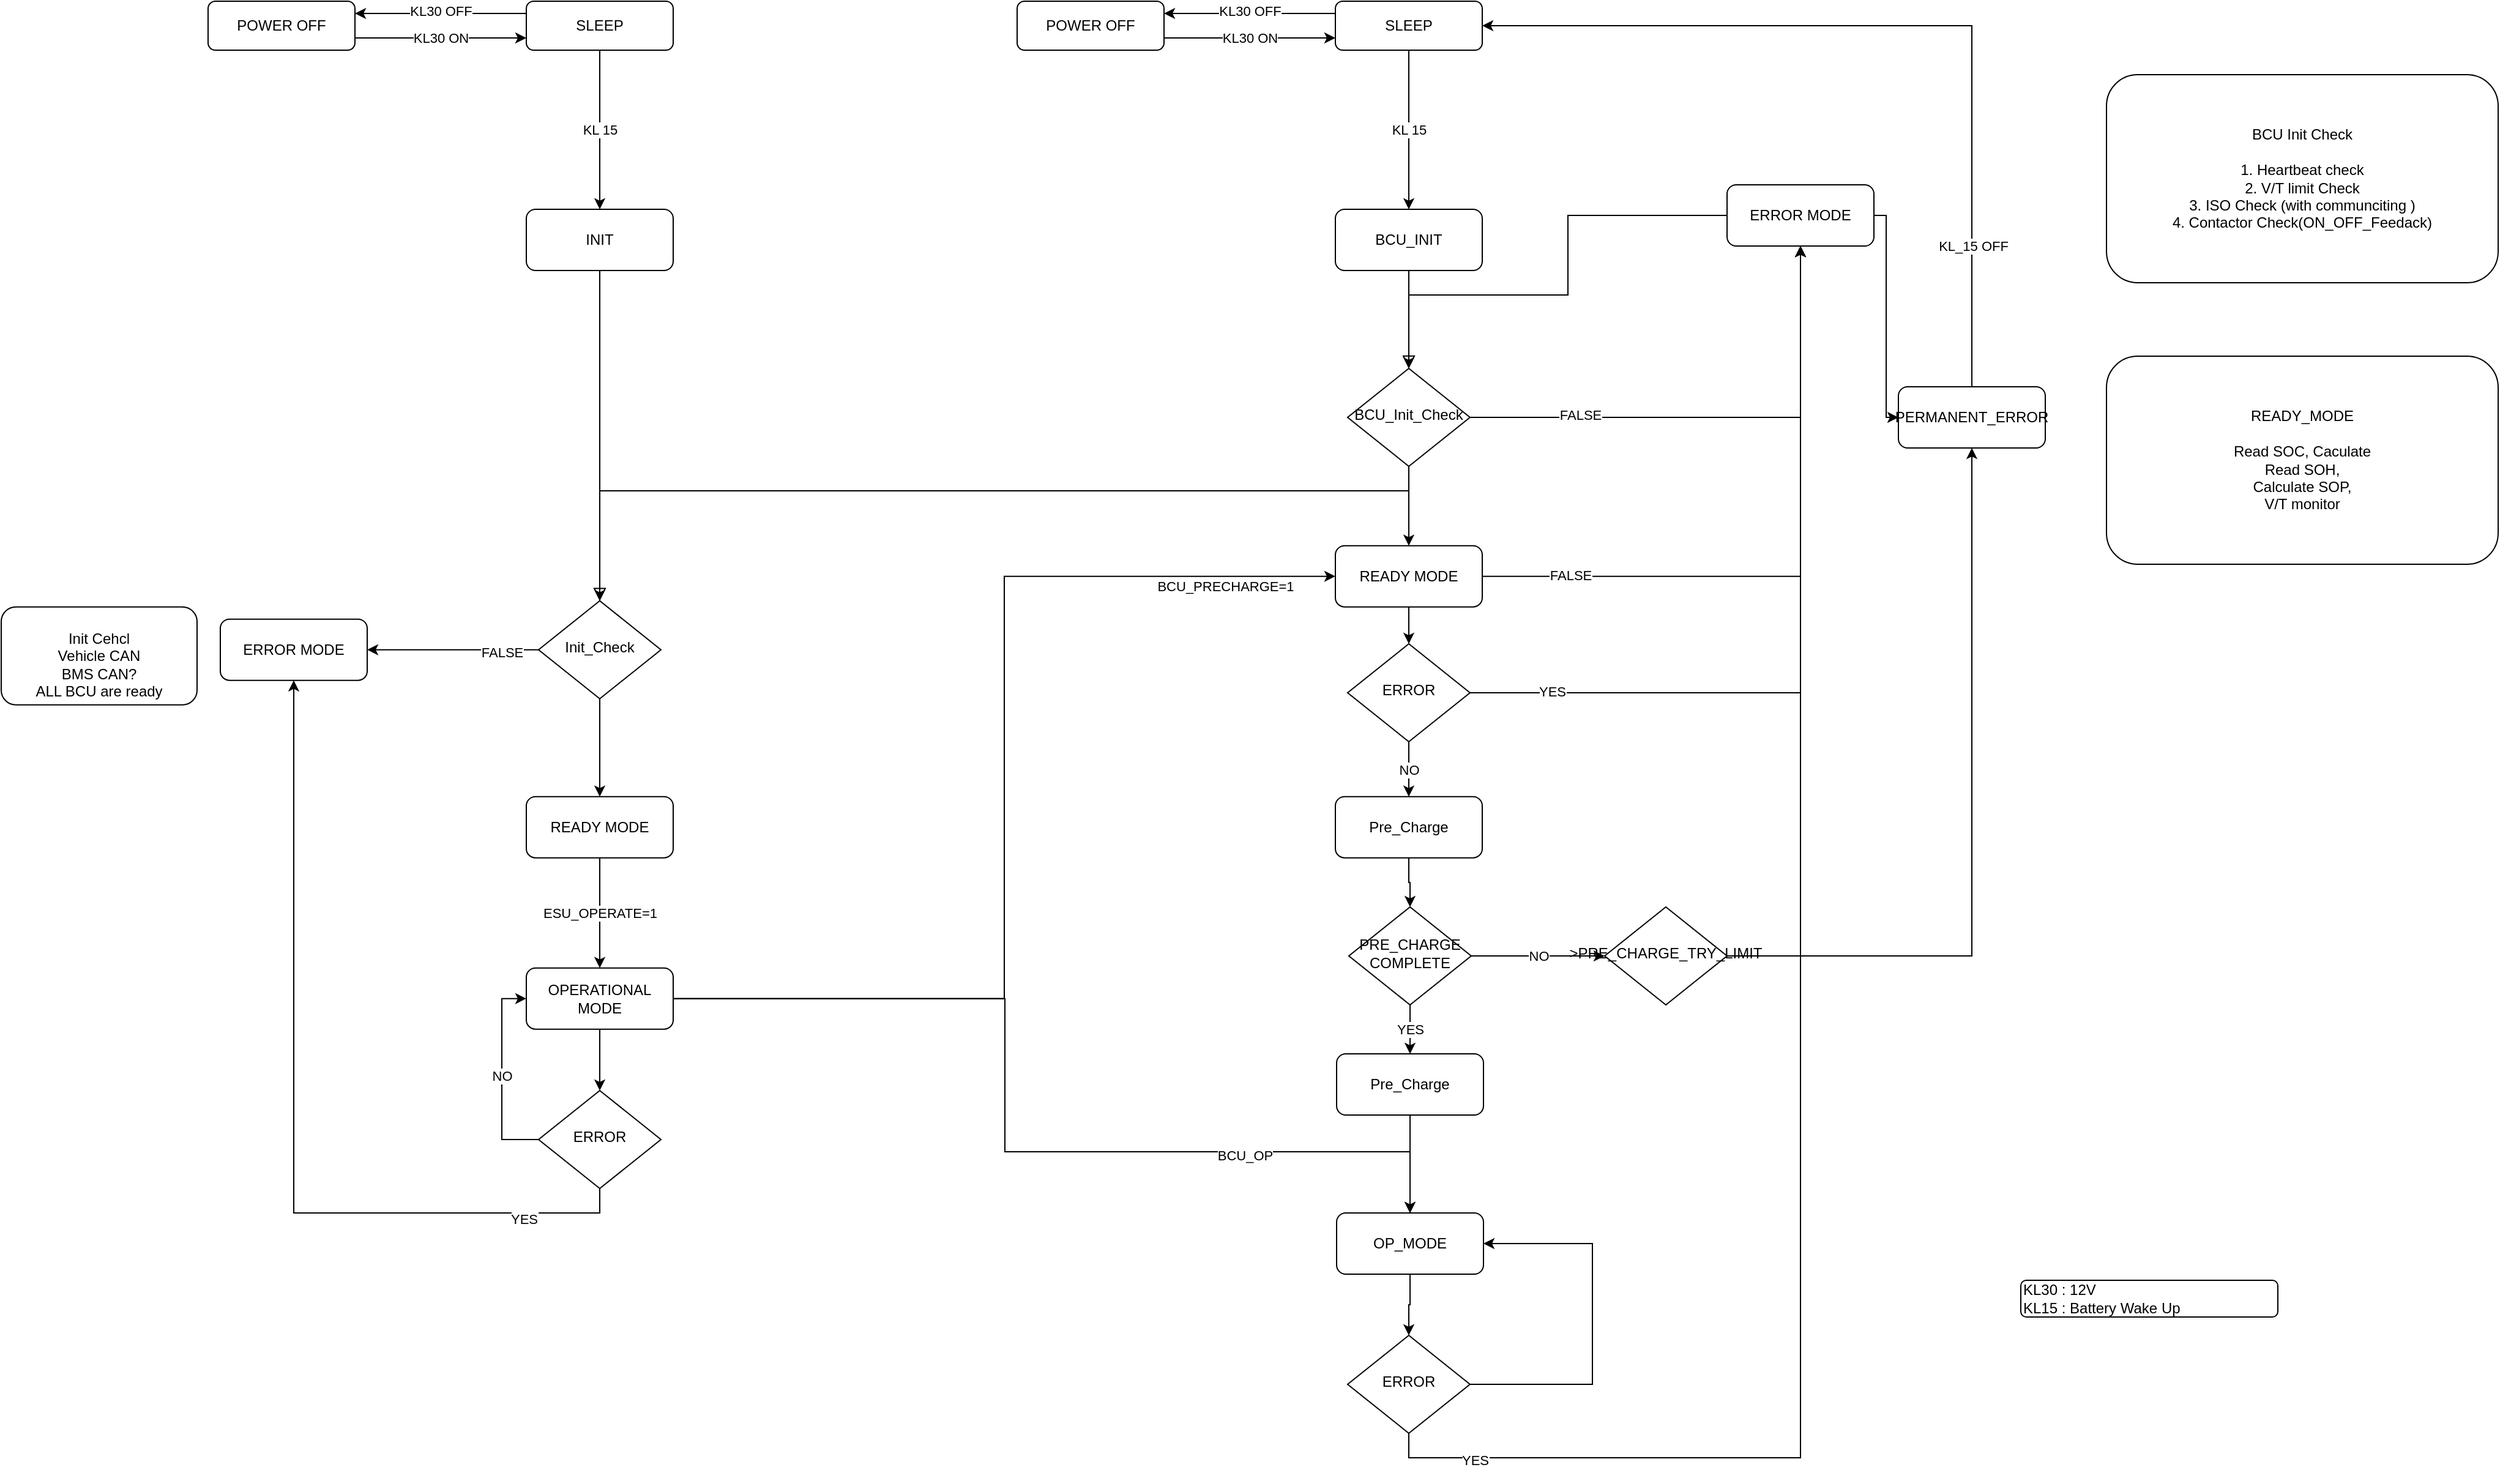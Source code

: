 <mxfile version="14.5.6" type="github" pages="3">
  <diagram id="C5RBs43oDa-KdzZeNtuy" name="Page-1">
    <mxGraphModel dx="2607" dy="1553" grid="1" gridSize="10" guides="1" tooltips="1" connect="1" arrows="1" fold="1" page="1" pageScale="1" pageWidth="827" pageHeight="1169" math="0" shadow="0">
      <root>
        <mxCell id="WIyWlLk6GJQsqaUBKTNV-0" />
        <mxCell id="WIyWlLk6GJQsqaUBKTNV-1" parent="WIyWlLk6GJQsqaUBKTNV-0" />
        <mxCell id="knYrjemtc0tiyjtiQurs-2" value="KL30 ON" style="edgeStyle=orthogonalEdgeStyle;rounded=0;orthogonalLoop=1;jettySize=auto;html=1;exitX=1;exitY=0.75;exitDx=0;exitDy=0;entryX=0;entryY=0.75;entryDx=0;entryDy=0;" edge="1" parent="WIyWlLk6GJQsqaUBKTNV-1" source="WIyWlLk6GJQsqaUBKTNV-3" target="knYrjemtc0tiyjtiQurs-0">
          <mxGeometry relative="1" as="geometry">
            <Array as="points">
              <mxPoint x="409" y="90" />
              <mxPoint x="409" y="90" />
            </Array>
          </mxGeometry>
        </mxCell>
        <mxCell id="WIyWlLk6GJQsqaUBKTNV-3" value="POWER OFF" style="rounded=1;whiteSpace=wrap;html=1;fontSize=12;glass=0;strokeWidth=1;shadow=0;" parent="WIyWlLk6GJQsqaUBKTNV-1" vertex="1">
          <mxGeometry x="209" y="60" width="120" height="40" as="geometry" />
        </mxCell>
        <mxCell id="WIyWlLk6GJQsqaUBKTNV-8" value="" style="rounded=0;html=1;jettySize=auto;orthogonalLoop=1;fontSize=11;endArrow=block;endFill=0;endSize=8;strokeWidth=1;shadow=0;labelBackgroundColor=none;edgeStyle=orthogonalEdgeStyle;exitX=0.5;exitY=1;exitDx=0;exitDy=0;entryX=0.5;entryY=0;entryDx=0;entryDy=0;" parent="WIyWlLk6GJQsqaUBKTNV-1" source="knYrjemtc0tiyjtiQurs-10" target="WIyWlLk6GJQsqaUBKTNV-10" edge="1">
          <mxGeometry x="0.333" y="20" relative="1" as="geometry">
            <mxPoint as="offset" />
          </mxGeometry>
        </mxCell>
        <mxCell id="aUSHLzcYX4MqDzXcXwPa-6" style="edgeStyle=orthogonalEdgeStyle;rounded=0;orthogonalLoop=1;jettySize=auto;html=1;exitX=0;exitY=0.5;exitDx=0;exitDy=0;entryX=0;entryY=0.5;entryDx=0;entryDy=0;" edge="1" parent="WIyWlLk6GJQsqaUBKTNV-1" source="WIyWlLk6GJQsqaUBKTNV-10" target="aUSHLzcYX4MqDzXcXwPa-3">
          <mxGeometry relative="1" as="geometry" />
        </mxCell>
        <mxCell id="aUSHLzcYX4MqDzXcXwPa-7" value="FALSE" style="edgeLabel;html=1;align=center;verticalAlign=middle;resizable=0;points=[];" vertex="1" connectable="0" parent="aUSHLzcYX4MqDzXcXwPa-6">
          <mxGeometry x="-0.562" y="2" relative="1" as="geometry">
            <mxPoint as="offset" />
          </mxGeometry>
        </mxCell>
        <mxCell id="aUSHLzcYX4MqDzXcXwPa-11" style="edgeStyle=orthogonalEdgeStyle;rounded=0;orthogonalLoop=1;jettySize=auto;html=1;exitX=0.5;exitY=1;exitDx=0;exitDy=0;" edge="1" parent="WIyWlLk6GJQsqaUBKTNV-1" source="WIyWlLk6GJQsqaUBKTNV-10" target="aUSHLzcYX4MqDzXcXwPa-9">
          <mxGeometry relative="1" as="geometry" />
        </mxCell>
        <mxCell id="WIyWlLk6GJQsqaUBKTNV-10" value="Init_Check" style="rhombus;whiteSpace=wrap;html=1;shadow=0;fontFamily=Helvetica;fontSize=12;align=center;strokeWidth=1;spacing=6;spacingTop=-4;" parent="WIyWlLk6GJQsqaUBKTNV-1" vertex="1">
          <mxGeometry x="479" y="549.86" width="100" height="80" as="geometry" />
        </mxCell>
        <mxCell id="knYrjemtc0tiyjtiQurs-3" style="edgeStyle=orthogonalEdgeStyle;rounded=0;orthogonalLoop=1;jettySize=auto;html=1;exitX=0;exitY=0.25;exitDx=0;exitDy=0;entryX=1;entryY=0.25;entryDx=0;entryDy=0;" edge="1" parent="WIyWlLk6GJQsqaUBKTNV-1" source="knYrjemtc0tiyjtiQurs-0" target="WIyWlLk6GJQsqaUBKTNV-3">
          <mxGeometry relative="1" as="geometry" />
        </mxCell>
        <mxCell id="knYrjemtc0tiyjtiQurs-4" value="KL30 OFF" style="edgeLabel;html=1;align=center;verticalAlign=middle;resizable=0;points=[];" vertex="1" connectable="0" parent="knYrjemtc0tiyjtiQurs-3">
          <mxGeometry x="0.243" y="-2" relative="1" as="geometry">
            <mxPoint x="17" as="offset" />
          </mxGeometry>
        </mxCell>
        <mxCell id="knYrjemtc0tiyjtiQurs-6" value="KL 15" style="edgeStyle=orthogonalEdgeStyle;rounded=0;orthogonalLoop=1;jettySize=auto;html=1;exitX=0.5;exitY=1;exitDx=0;exitDy=0;entryX=0.5;entryY=0;entryDx=0;entryDy=0;" edge="1" parent="WIyWlLk6GJQsqaUBKTNV-1" source="knYrjemtc0tiyjtiQurs-0" target="knYrjemtc0tiyjtiQurs-10">
          <mxGeometry relative="1" as="geometry">
            <mxPoint x="529" y="200" as="targetPoint" />
          </mxGeometry>
        </mxCell>
        <mxCell id="knYrjemtc0tiyjtiQurs-0" value="SLEEP" style="rounded=1;whiteSpace=wrap;html=1;fontSize=12;glass=0;strokeWidth=1;shadow=0;" vertex="1" parent="WIyWlLk6GJQsqaUBKTNV-1">
          <mxGeometry x="469" y="60" width="120" height="40" as="geometry" />
        </mxCell>
        <mxCell id="knYrjemtc0tiyjtiQurs-10" value="INIT" style="rounded=1;whiteSpace=wrap;html=1;fontSize=12;glass=0;strokeWidth=1;shadow=0;" vertex="1" parent="WIyWlLk6GJQsqaUBKTNV-1">
          <mxGeometry x="469" y="230" width="120" height="50" as="geometry" />
        </mxCell>
        <mxCell id="aUSHLzcYX4MqDzXcXwPa-1" value="&lt;br&gt;Init Cehcl&lt;br&gt;Vehicle CAN&lt;br&gt;BMS CAN?&lt;br&gt;ALL BCU are ready" style="rounded=1;whiteSpace=wrap;html=1;fontSize=12;glass=0;strokeWidth=1;shadow=0;" vertex="1" parent="WIyWlLk6GJQsqaUBKTNV-1">
          <mxGeometry x="40" y="554.86" width="160" height="80" as="geometry" />
        </mxCell>
        <mxCell id="aUSHLzcYX4MqDzXcXwPa-3" value="ERROR MODE" style="rounded=1;whiteSpace=wrap;html=1;fontSize=12;glass=0;strokeWidth=1;shadow=0;direction=west;" vertex="1" parent="WIyWlLk6GJQsqaUBKTNV-1">
          <mxGeometry x="219" y="564.86" width="120" height="50" as="geometry" />
        </mxCell>
        <mxCell id="aUSHLzcYX4MqDzXcXwPa-55" value="ESU_OPERATE=1" style="edgeStyle=orthogonalEdgeStyle;rounded=0;orthogonalLoop=1;jettySize=auto;html=1;exitX=0.5;exitY=1;exitDx=0;exitDy=0;" edge="1" parent="WIyWlLk6GJQsqaUBKTNV-1" source="aUSHLzcYX4MqDzXcXwPa-9" target="aUSHLzcYX4MqDzXcXwPa-54">
          <mxGeometry relative="1" as="geometry" />
        </mxCell>
        <mxCell id="aUSHLzcYX4MqDzXcXwPa-9" value="READY MODE" style="rounded=1;whiteSpace=wrap;html=1;fontSize=12;glass=0;strokeWidth=1;shadow=0;" vertex="1" parent="WIyWlLk6GJQsqaUBKTNV-1">
          <mxGeometry x="469" y="709.86" width="120" height="50" as="geometry" />
        </mxCell>
        <mxCell id="aUSHLzcYX4MqDzXcXwPa-31" value="KL30 ON" style="edgeStyle=orthogonalEdgeStyle;rounded=0;orthogonalLoop=1;jettySize=auto;html=1;exitX=1;exitY=0.75;exitDx=0;exitDy=0;entryX=0;entryY=0.75;entryDx=0;entryDy=0;" edge="1" parent="WIyWlLk6GJQsqaUBKTNV-1" source="aUSHLzcYX4MqDzXcXwPa-32" target="aUSHLzcYX4MqDzXcXwPa-41">
          <mxGeometry relative="1" as="geometry">
            <Array as="points">
              <mxPoint x="1070" y="90" />
              <mxPoint x="1070" y="90" />
            </Array>
          </mxGeometry>
        </mxCell>
        <mxCell id="aUSHLzcYX4MqDzXcXwPa-32" value="POWER OFF" style="rounded=1;whiteSpace=wrap;html=1;fontSize=12;glass=0;strokeWidth=1;shadow=0;" vertex="1" parent="WIyWlLk6GJQsqaUBKTNV-1">
          <mxGeometry x="870" y="60" width="120" height="40" as="geometry" />
        </mxCell>
        <mxCell id="aUSHLzcYX4MqDzXcXwPa-33" value="" style="rounded=0;html=1;jettySize=auto;orthogonalLoop=1;fontSize=11;endArrow=block;endFill=0;endSize=8;strokeWidth=1;shadow=0;labelBackgroundColor=none;edgeStyle=orthogonalEdgeStyle;exitX=0.5;exitY=1;exitDx=0;exitDy=0;entryX=0.5;entryY=0;entryDx=0;entryDy=0;" edge="1" parent="WIyWlLk6GJQsqaUBKTNV-1" source="aUSHLzcYX4MqDzXcXwPa-43" target="aUSHLzcYX4MqDzXcXwPa-37">
          <mxGeometry x="0.333" y="20" relative="1" as="geometry">
            <mxPoint as="offset" />
          </mxGeometry>
        </mxCell>
        <mxCell id="aUSHLzcYX4MqDzXcXwPa-34" style="edgeStyle=orthogonalEdgeStyle;rounded=0;orthogonalLoop=1;jettySize=auto;html=1;exitX=1;exitY=0.5;exitDx=0;exitDy=0;entryX=0.5;entryY=1;entryDx=0;entryDy=0;" edge="1" parent="WIyWlLk6GJQsqaUBKTNV-1" source="aUSHLzcYX4MqDzXcXwPa-37" target="aUSHLzcYX4MqDzXcXwPa-44">
          <mxGeometry relative="1" as="geometry" />
        </mxCell>
        <mxCell id="aUSHLzcYX4MqDzXcXwPa-35" value="FALSE" style="edgeLabel;html=1;align=center;verticalAlign=middle;resizable=0;points=[];" vertex="1" connectable="0" parent="aUSHLzcYX4MqDzXcXwPa-34">
          <mxGeometry x="-0.562" y="2" relative="1" as="geometry">
            <mxPoint as="offset" />
          </mxGeometry>
        </mxCell>
        <mxCell id="aUSHLzcYX4MqDzXcXwPa-36" style="edgeStyle=orthogonalEdgeStyle;rounded=0;orthogonalLoop=1;jettySize=auto;html=1;exitX=0.5;exitY=1;exitDx=0;exitDy=0;" edge="1" parent="WIyWlLk6GJQsqaUBKTNV-1" source="aUSHLzcYX4MqDzXcXwPa-37" target="aUSHLzcYX4MqDzXcXwPa-45">
          <mxGeometry relative="1" as="geometry" />
        </mxCell>
        <mxCell id="aUSHLzcYX4MqDzXcXwPa-57" style="edgeStyle=orthogonalEdgeStyle;rounded=0;orthogonalLoop=1;jettySize=auto;html=1;exitX=0.5;exitY=1;exitDx=0;exitDy=0;entryX=0.5;entryY=0;entryDx=0;entryDy=0;" edge="1" parent="WIyWlLk6GJQsqaUBKTNV-1" source="aUSHLzcYX4MqDzXcXwPa-37" target="WIyWlLk6GJQsqaUBKTNV-10">
          <mxGeometry relative="1" as="geometry">
            <Array as="points">
              <mxPoint x="1190" y="460" />
              <mxPoint x="529" y="460" />
            </Array>
          </mxGeometry>
        </mxCell>
        <mxCell id="aUSHLzcYX4MqDzXcXwPa-37" value="BCU_Init_Check" style="rhombus;whiteSpace=wrap;html=1;shadow=0;fontFamily=Helvetica;fontSize=12;align=center;strokeWidth=1;spacing=6;spacingTop=-4;" vertex="1" parent="WIyWlLk6GJQsqaUBKTNV-1">
          <mxGeometry x="1140" y="360" width="100" height="80" as="geometry" />
        </mxCell>
        <mxCell id="aUSHLzcYX4MqDzXcXwPa-38" style="edgeStyle=orthogonalEdgeStyle;rounded=0;orthogonalLoop=1;jettySize=auto;html=1;exitX=0;exitY=0.25;exitDx=0;exitDy=0;entryX=1;entryY=0.25;entryDx=0;entryDy=0;" edge="1" parent="WIyWlLk6GJQsqaUBKTNV-1" source="aUSHLzcYX4MqDzXcXwPa-41" target="aUSHLzcYX4MqDzXcXwPa-32">
          <mxGeometry relative="1" as="geometry" />
        </mxCell>
        <mxCell id="aUSHLzcYX4MqDzXcXwPa-39" value="KL30 OFF" style="edgeLabel;html=1;align=center;verticalAlign=middle;resizable=0;points=[];" vertex="1" connectable="0" parent="aUSHLzcYX4MqDzXcXwPa-38">
          <mxGeometry x="0.243" y="-2" relative="1" as="geometry">
            <mxPoint x="17" as="offset" />
          </mxGeometry>
        </mxCell>
        <mxCell id="aUSHLzcYX4MqDzXcXwPa-40" value="KL 15" style="edgeStyle=orthogonalEdgeStyle;rounded=0;orthogonalLoop=1;jettySize=auto;html=1;exitX=0.5;exitY=1;exitDx=0;exitDy=0;entryX=0.5;entryY=0;entryDx=0;entryDy=0;" edge="1" parent="WIyWlLk6GJQsqaUBKTNV-1" source="aUSHLzcYX4MqDzXcXwPa-41" target="aUSHLzcYX4MqDzXcXwPa-43">
          <mxGeometry relative="1" as="geometry">
            <mxPoint x="1190" y="200" as="targetPoint" />
          </mxGeometry>
        </mxCell>
        <mxCell id="aUSHLzcYX4MqDzXcXwPa-41" value="SLEEP" style="rounded=1;whiteSpace=wrap;html=1;fontSize=12;glass=0;strokeWidth=1;shadow=0;" vertex="1" parent="WIyWlLk6GJQsqaUBKTNV-1">
          <mxGeometry x="1130" y="60" width="120" height="40" as="geometry" />
        </mxCell>
        <mxCell id="aUSHLzcYX4MqDzXcXwPa-42" value="KL30 : 12V&lt;br&gt;KL15 : Battery Wake Up" style="rounded=1;whiteSpace=wrap;html=1;fontSize=12;glass=0;strokeWidth=1;shadow=0;align=left;" vertex="1" parent="WIyWlLk6GJQsqaUBKTNV-1">
          <mxGeometry x="1690" y="1105" width="210" height="30" as="geometry" />
        </mxCell>
        <mxCell id="aUSHLzcYX4MqDzXcXwPa-43" value="BCU_INIT" style="rounded=1;whiteSpace=wrap;html=1;fontSize=12;glass=0;strokeWidth=1;shadow=0;" vertex="1" parent="WIyWlLk6GJQsqaUBKTNV-1">
          <mxGeometry x="1130" y="230" width="120" height="50" as="geometry" />
        </mxCell>
        <mxCell id="aUSHLzcYX4MqDzXcXwPa-85" style="edgeStyle=orthogonalEdgeStyle;rounded=0;orthogonalLoop=1;jettySize=auto;html=1;exitX=0;exitY=0.5;exitDx=0;exitDy=0;entryX=0.5;entryY=0;entryDx=0;entryDy=0;" edge="1" parent="WIyWlLk6GJQsqaUBKTNV-1" source="aUSHLzcYX4MqDzXcXwPa-44" target="aUSHLzcYX4MqDzXcXwPa-37">
          <mxGeometry relative="1" as="geometry">
            <Array as="points">
              <mxPoint x="1320" y="235" />
              <mxPoint x="1320" y="300" />
              <mxPoint x="1190" y="300" />
            </Array>
          </mxGeometry>
        </mxCell>
        <mxCell id="aUSHLzcYX4MqDzXcXwPa-97" style="edgeStyle=orthogonalEdgeStyle;rounded=0;orthogonalLoop=1;jettySize=auto;html=1;exitX=1;exitY=0.5;exitDx=0;exitDy=0;entryX=0;entryY=0.5;entryDx=0;entryDy=0;" edge="1" parent="WIyWlLk6GJQsqaUBKTNV-1" source="aUSHLzcYX4MqDzXcXwPa-44" target="aUSHLzcYX4MqDzXcXwPa-81">
          <mxGeometry relative="1" as="geometry">
            <Array as="points">
              <mxPoint x="1580" y="235" />
              <mxPoint x="1580" y="400" />
            </Array>
          </mxGeometry>
        </mxCell>
        <mxCell id="aUSHLzcYX4MqDzXcXwPa-44" value="ERROR MODE" style="rounded=1;whiteSpace=wrap;html=1;fontSize=12;glass=0;strokeWidth=1;shadow=0;" vertex="1" parent="WIyWlLk6GJQsqaUBKTNV-1">
          <mxGeometry x="1450" y="210" width="120" height="50" as="geometry" />
        </mxCell>
        <mxCell id="aUSHLzcYX4MqDzXcXwPa-50" style="edgeStyle=orthogonalEdgeStyle;rounded=0;orthogonalLoop=1;jettySize=auto;html=1;exitX=1;exitY=0.5;exitDx=0;exitDy=0;entryX=0.5;entryY=1;entryDx=0;entryDy=0;" edge="1" parent="WIyWlLk6GJQsqaUBKTNV-1" source="aUSHLzcYX4MqDzXcXwPa-45" target="aUSHLzcYX4MqDzXcXwPa-44">
          <mxGeometry relative="1" as="geometry" />
        </mxCell>
        <mxCell id="aUSHLzcYX4MqDzXcXwPa-51" value="FALSE" style="edgeLabel;html=1;align=center;verticalAlign=middle;resizable=0;points=[];" vertex="1" connectable="0" parent="aUSHLzcYX4MqDzXcXwPa-50">
          <mxGeometry x="-0.73" y="1" relative="1" as="geometry">
            <mxPoint as="offset" />
          </mxGeometry>
        </mxCell>
        <mxCell id="aUSHLzcYX4MqDzXcXwPa-75" style="edgeStyle=orthogonalEdgeStyle;rounded=0;orthogonalLoop=1;jettySize=auto;html=1;exitX=0.5;exitY=1;exitDx=0;exitDy=0;entryX=0.5;entryY=0;entryDx=0;entryDy=0;" edge="1" parent="WIyWlLk6GJQsqaUBKTNV-1" source="aUSHLzcYX4MqDzXcXwPa-45" target="aUSHLzcYX4MqDzXcXwPa-74">
          <mxGeometry relative="1" as="geometry" />
        </mxCell>
        <mxCell id="aUSHLzcYX4MqDzXcXwPa-45" value="READY MODE" style="rounded=1;whiteSpace=wrap;html=1;fontSize=12;glass=0;strokeWidth=1;shadow=0;" vertex="1" parent="WIyWlLk6GJQsqaUBKTNV-1">
          <mxGeometry x="1130" y="504.86" width="120" height="50" as="geometry" />
        </mxCell>
        <mxCell id="aUSHLzcYX4MqDzXcXwPa-48" value="BCU Init Check&lt;br&gt;&lt;br&gt;1. Heartbeat check&lt;br&gt;2. V/T limit Check&lt;br&gt;3. ISO Check (with communciting )&lt;br&gt;4. Contactor Check(ON_OFF_Feedack)&lt;br&gt;" style="rounded=1;whiteSpace=wrap;html=1;fontSize=12;glass=0;strokeWidth=1;shadow=0;" vertex="1" parent="WIyWlLk6GJQsqaUBKTNV-1">
          <mxGeometry x="1760" y="120" width="320" height="170" as="geometry" />
        </mxCell>
        <mxCell id="aUSHLzcYX4MqDzXcXwPa-49" value="READY_MODE&lt;br&gt;&lt;br&gt;Read SOC, Caculate&lt;br&gt;Read SOH,&lt;br&gt;Calculate SOP,&lt;br&gt;V/T monitor" style="rounded=1;whiteSpace=wrap;html=1;fontSize=12;glass=0;strokeWidth=1;shadow=0;" vertex="1" parent="WIyWlLk6GJQsqaUBKTNV-1">
          <mxGeometry x="1760" y="350" width="320" height="170" as="geometry" />
        </mxCell>
        <mxCell id="aUSHLzcYX4MqDzXcXwPa-64" style="edgeStyle=orthogonalEdgeStyle;rounded=0;orthogonalLoop=1;jettySize=auto;html=1;exitX=0.5;exitY=1;exitDx=0;exitDy=0;entryX=0.5;entryY=0;entryDx=0;entryDy=0;" edge="1" parent="WIyWlLk6GJQsqaUBKTNV-1" source="aUSHLzcYX4MqDzXcXwPa-52" target="aUSHLzcYX4MqDzXcXwPa-62">
          <mxGeometry relative="1" as="geometry" />
        </mxCell>
        <mxCell id="aUSHLzcYX4MqDzXcXwPa-52" value="Pre_Charge" style="rounded=1;whiteSpace=wrap;html=1;fontSize=12;glass=0;strokeWidth=1;shadow=0;" vertex="1" parent="WIyWlLk6GJQsqaUBKTNV-1">
          <mxGeometry x="1130" y="709.86" width="120" height="50" as="geometry" />
        </mxCell>
        <mxCell id="aUSHLzcYX4MqDzXcXwPa-73" style="edgeStyle=orthogonalEdgeStyle;rounded=0;orthogonalLoop=1;jettySize=auto;html=1;exitX=1;exitY=0.5;exitDx=0;exitDy=0;entryX=0;entryY=0.5;entryDx=0;entryDy=0;" edge="1" parent="WIyWlLk6GJQsqaUBKTNV-1" source="aUSHLzcYX4MqDzXcXwPa-54" target="aUSHLzcYX4MqDzXcXwPa-45">
          <mxGeometry relative="1" as="geometry" />
        </mxCell>
        <mxCell id="aUSHLzcYX4MqDzXcXwPa-78" value="BCU_PRECHARGE=1" style="edgeLabel;html=1;align=center;verticalAlign=middle;resizable=0;points=[];" vertex="1" connectable="0" parent="aUSHLzcYX4MqDzXcXwPa-73">
          <mxGeometry x="0.793" y="-8" relative="1" as="geometry">
            <mxPoint x="1" as="offset" />
          </mxGeometry>
        </mxCell>
        <mxCell id="aUSHLzcYX4MqDzXcXwPa-91" style="edgeStyle=orthogonalEdgeStyle;rounded=0;orthogonalLoop=1;jettySize=auto;html=1;exitX=1;exitY=0.5;exitDx=0;exitDy=0;entryX=0.5;entryY=0;entryDx=0;entryDy=0;" edge="1" parent="WIyWlLk6GJQsqaUBKTNV-1" source="aUSHLzcYX4MqDzXcXwPa-54" target="aUSHLzcYX4MqDzXcXwPa-89">
          <mxGeometry relative="1" as="geometry">
            <Array as="points">
              <mxPoint x="860" y="875" />
              <mxPoint x="860" y="1000" />
              <mxPoint x="1191" y="1000" />
            </Array>
          </mxGeometry>
        </mxCell>
        <mxCell id="aUSHLzcYX4MqDzXcXwPa-92" value="BCU_OP" style="edgeLabel;html=1;align=center;verticalAlign=middle;resizable=0;points=[];" vertex="1" connectable="0" parent="aUSHLzcYX4MqDzXcXwPa-91">
          <mxGeometry x="0.52" y="-3" relative="1" as="geometry">
            <mxPoint x="1" as="offset" />
          </mxGeometry>
        </mxCell>
        <mxCell id="aUSHLzcYX4MqDzXcXwPa-101" style="edgeStyle=orthogonalEdgeStyle;rounded=0;orthogonalLoop=1;jettySize=auto;html=1;exitX=0.5;exitY=1;exitDx=0;exitDy=0;entryX=0.5;entryY=0;entryDx=0;entryDy=0;" edge="1" parent="WIyWlLk6GJQsqaUBKTNV-1" source="aUSHLzcYX4MqDzXcXwPa-54" target="aUSHLzcYX4MqDzXcXwPa-100">
          <mxGeometry relative="1" as="geometry" />
        </mxCell>
        <mxCell id="aUSHLzcYX4MqDzXcXwPa-54" value="OPERATIONAL MODE" style="rounded=1;whiteSpace=wrap;html=1;fontSize=12;glass=0;strokeWidth=1;shadow=0;" vertex="1" parent="WIyWlLk6GJQsqaUBKTNV-1">
          <mxGeometry x="469" y="849.86" width="120" height="50" as="geometry" />
        </mxCell>
        <mxCell id="aUSHLzcYX4MqDzXcXwPa-66" value="NO" style="edgeStyle=orthogonalEdgeStyle;rounded=0;orthogonalLoop=1;jettySize=auto;html=1;exitX=1;exitY=0.5;exitDx=0;exitDy=0;entryX=0;entryY=0.5;entryDx=0;entryDy=0;" edge="1" parent="WIyWlLk6GJQsqaUBKTNV-1" source="aUSHLzcYX4MqDzXcXwPa-62" target="aUSHLzcYX4MqDzXcXwPa-67">
          <mxGeometry relative="1" as="geometry">
            <mxPoint x="1340" y="1120.333" as="targetPoint" />
          </mxGeometry>
        </mxCell>
        <mxCell id="aUSHLzcYX4MqDzXcXwPa-88" value="YES" style="edgeStyle=orthogonalEdgeStyle;rounded=0;orthogonalLoop=1;jettySize=auto;html=1;exitX=0.5;exitY=1;exitDx=0;exitDy=0;entryX=0.5;entryY=0;entryDx=0;entryDy=0;" edge="1" parent="WIyWlLk6GJQsqaUBKTNV-1" source="aUSHLzcYX4MqDzXcXwPa-62" target="aUSHLzcYX4MqDzXcXwPa-87">
          <mxGeometry relative="1" as="geometry" />
        </mxCell>
        <mxCell id="aUSHLzcYX4MqDzXcXwPa-62" value="PRE_CHARGE&lt;br&gt;COMPLETE" style="rhombus;whiteSpace=wrap;html=1;shadow=0;fontFamily=Helvetica;fontSize=12;align=center;strokeWidth=1;spacing=6;spacingTop=-4;" vertex="1" parent="WIyWlLk6GJQsqaUBKTNV-1">
          <mxGeometry x="1141" y="800" width="100" height="80" as="geometry" />
        </mxCell>
        <mxCell id="aUSHLzcYX4MqDzXcXwPa-82" style="edgeStyle=orthogonalEdgeStyle;rounded=0;orthogonalLoop=1;jettySize=auto;html=1;exitX=1;exitY=0.5;exitDx=0;exitDy=0;entryX=0.5;entryY=1;entryDx=0;entryDy=0;" edge="1" parent="WIyWlLk6GJQsqaUBKTNV-1" source="aUSHLzcYX4MqDzXcXwPa-67" target="aUSHLzcYX4MqDzXcXwPa-81">
          <mxGeometry relative="1" as="geometry" />
        </mxCell>
        <mxCell id="aUSHLzcYX4MqDzXcXwPa-67" value="&amp;gt;PRE_CHARGE_TRY_LIMIT" style="rhombus;whiteSpace=wrap;html=1;shadow=0;fontFamily=Helvetica;fontSize=12;align=center;strokeWidth=1;spacing=6;spacingTop=-4;" vertex="1" parent="WIyWlLk6GJQsqaUBKTNV-1">
          <mxGeometry x="1350" y="800" width="100" height="80" as="geometry" />
        </mxCell>
        <mxCell id="aUSHLzcYX4MqDzXcXwPa-77" value="NO" style="edgeStyle=orthogonalEdgeStyle;rounded=0;orthogonalLoop=1;jettySize=auto;html=1;exitX=0.5;exitY=1;exitDx=0;exitDy=0;entryX=0.5;entryY=0;entryDx=0;entryDy=0;" edge="1" parent="WIyWlLk6GJQsqaUBKTNV-1" source="aUSHLzcYX4MqDzXcXwPa-74" target="aUSHLzcYX4MqDzXcXwPa-52">
          <mxGeometry relative="1" as="geometry" />
        </mxCell>
        <mxCell id="aUSHLzcYX4MqDzXcXwPa-79" style="edgeStyle=orthogonalEdgeStyle;rounded=0;orthogonalLoop=1;jettySize=auto;html=1;exitX=1;exitY=0.5;exitDx=0;exitDy=0;entryX=0.5;entryY=1;entryDx=0;entryDy=0;" edge="1" parent="WIyWlLk6GJQsqaUBKTNV-1" source="aUSHLzcYX4MqDzXcXwPa-74" target="aUSHLzcYX4MqDzXcXwPa-44">
          <mxGeometry relative="1" as="geometry" />
        </mxCell>
        <mxCell id="aUSHLzcYX4MqDzXcXwPa-80" value="YES" style="edgeLabel;html=1;align=center;verticalAlign=middle;resizable=0;points=[];" vertex="1" connectable="0" parent="aUSHLzcYX4MqDzXcXwPa-79">
          <mxGeometry x="-0.791" y="1" relative="1" as="geometry">
            <mxPoint as="offset" />
          </mxGeometry>
        </mxCell>
        <mxCell id="aUSHLzcYX4MqDzXcXwPa-74" value="ERROR" style="rhombus;whiteSpace=wrap;html=1;shadow=0;fontFamily=Helvetica;fontSize=12;align=center;strokeWidth=1;spacing=6;spacingTop=-4;" vertex="1" parent="WIyWlLk6GJQsqaUBKTNV-1">
          <mxGeometry x="1140" y="585" width="100" height="80" as="geometry" />
        </mxCell>
        <mxCell id="aUSHLzcYX4MqDzXcXwPa-83" style="edgeStyle=orthogonalEdgeStyle;rounded=0;orthogonalLoop=1;jettySize=auto;html=1;exitX=0.5;exitY=0;exitDx=0;exitDy=0;entryX=1;entryY=0.5;entryDx=0;entryDy=0;" edge="1" parent="WIyWlLk6GJQsqaUBKTNV-1" source="aUSHLzcYX4MqDzXcXwPa-81" target="aUSHLzcYX4MqDzXcXwPa-41">
          <mxGeometry relative="1" as="geometry" />
        </mxCell>
        <mxCell id="aUSHLzcYX4MqDzXcXwPa-84" value="KL_15 OFF" style="edgeLabel;html=1;align=center;verticalAlign=middle;resizable=0;points=[];" vertex="1" connectable="0" parent="aUSHLzcYX4MqDzXcXwPa-83">
          <mxGeometry x="-0.666" y="-1" relative="1" as="geometry">
            <mxPoint y="1" as="offset" />
          </mxGeometry>
        </mxCell>
        <mxCell id="aUSHLzcYX4MqDzXcXwPa-81" value="PERMANENT_ERROR" style="rounded=1;whiteSpace=wrap;html=1;fontSize=12;glass=0;strokeWidth=1;shadow=0;" vertex="1" parent="WIyWlLk6GJQsqaUBKTNV-1">
          <mxGeometry x="1590" y="375" width="120" height="50" as="geometry" />
        </mxCell>
        <mxCell id="aUSHLzcYX4MqDzXcXwPa-90" style="edgeStyle=orthogonalEdgeStyle;rounded=0;orthogonalLoop=1;jettySize=auto;html=1;exitX=0.5;exitY=1;exitDx=0;exitDy=0;" edge="1" parent="WIyWlLk6GJQsqaUBKTNV-1" source="aUSHLzcYX4MqDzXcXwPa-87" target="aUSHLzcYX4MqDzXcXwPa-89">
          <mxGeometry relative="1" as="geometry" />
        </mxCell>
        <mxCell id="aUSHLzcYX4MqDzXcXwPa-87" value="Pre_Charge" style="rounded=1;whiteSpace=wrap;html=1;fontSize=12;glass=0;strokeWidth=1;shadow=0;" vertex="1" parent="WIyWlLk6GJQsqaUBKTNV-1">
          <mxGeometry x="1131" y="920" width="120" height="50" as="geometry" />
        </mxCell>
        <mxCell id="aUSHLzcYX4MqDzXcXwPa-95" style="edgeStyle=orthogonalEdgeStyle;rounded=0;orthogonalLoop=1;jettySize=auto;html=1;exitX=0.5;exitY=1;exitDx=0;exitDy=0;entryX=0.5;entryY=0;entryDx=0;entryDy=0;" edge="1" parent="WIyWlLk6GJQsqaUBKTNV-1" source="aUSHLzcYX4MqDzXcXwPa-89" target="aUSHLzcYX4MqDzXcXwPa-94">
          <mxGeometry relative="1" as="geometry" />
        </mxCell>
        <mxCell id="aUSHLzcYX4MqDzXcXwPa-89" value="OP_MODE" style="rounded=1;whiteSpace=wrap;html=1;fontSize=12;glass=0;strokeWidth=1;shadow=0;" vertex="1" parent="WIyWlLk6GJQsqaUBKTNV-1">
          <mxGeometry x="1131" y="1050" width="120" height="50" as="geometry" />
        </mxCell>
        <mxCell id="aUSHLzcYX4MqDzXcXwPa-96" style="edgeStyle=orthogonalEdgeStyle;rounded=0;orthogonalLoop=1;jettySize=auto;html=1;exitX=0.5;exitY=1;exitDx=0;exitDy=0;entryX=0.5;entryY=1;entryDx=0;entryDy=0;" edge="1" parent="WIyWlLk6GJQsqaUBKTNV-1" source="aUSHLzcYX4MqDzXcXwPa-94" target="aUSHLzcYX4MqDzXcXwPa-44">
          <mxGeometry relative="1" as="geometry">
            <mxPoint x="1610" y="840" as="targetPoint" />
          </mxGeometry>
        </mxCell>
        <mxCell id="aUSHLzcYX4MqDzXcXwPa-98" value="YES" style="edgeLabel;html=1;align=center;verticalAlign=middle;resizable=0;points=[];" vertex="1" connectable="0" parent="aUSHLzcYX4MqDzXcXwPa-96">
          <mxGeometry x="-0.888" y="-2" relative="1" as="geometry">
            <mxPoint x="-1" as="offset" />
          </mxGeometry>
        </mxCell>
        <mxCell id="aUSHLzcYX4MqDzXcXwPa-99" style="edgeStyle=orthogonalEdgeStyle;rounded=0;orthogonalLoop=1;jettySize=auto;html=1;exitX=1;exitY=0.5;exitDx=0;exitDy=0;entryX=1;entryY=0.5;entryDx=0;entryDy=0;" edge="1" parent="WIyWlLk6GJQsqaUBKTNV-1" source="aUSHLzcYX4MqDzXcXwPa-94" target="aUSHLzcYX4MqDzXcXwPa-89">
          <mxGeometry relative="1" as="geometry">
            <Array as="points">
              <mxPoint x="1340" y="1190" />
              <mxPoint x="1340" y="1075" />
            </Array>
          </mxGeometry>
        </mxCell>
        <mxCell id="aUSHLzcYX4MqDzXcXwPa-94" value="ERROR" style="rhombus;whiteSpace=wrap;html=1;shadow=0;fontFamily=Helvetica;fontSize=12;align=center;strokeWidth=1;spacing=6;spacingTop=-4;" vertex="1" parent="WIyWlLk6GJQsqaUBKTNV-1">
          <mxGeometry x="1140" y="1150" width="100" height="80" as="geometry" />
        </mxCell>
        <mxCell id="aUSHLzcYX4MqDzXcXwPa-102" value="NO" style="edgeStyle=orthogonalEdgeStyle;rounded=0;orthogonalLoop=1;jettySize=auto;html=1;exitX=0;exitY=0.5;exitDx=0;exitDy=0;entryX=0;entryY=0.5;entryDx=0;entryDy=0;" edge="1" parent="WIyWlLk6GJQsqaUBKTNV-1" source="aUSHLzcYX4MqDzXcXwPa-100" target="aUSHLzcYX4MqDzXcXwPa-54">
          <mxGeometry relative="1" as="geometry" />
        </mxCell>
        <mxCell id="aUSHLzcYX4MqDzXcXwPa-103" style="edgeStyle=orthogonalEdgeStyle;rounded=0;orthogonalLoop=1;jettySize=auto;html=1;exitX=0.5;exitY=1;exitDx=0;exitDy=0;entryX=0.5;entryY=0;entryDx=0;entryDy=0;" edge="1" parent="WIyWlLk6GJQsqaUBKTNV-1" source="aUSHLzcYX4MqDzXcXwPa-100" target="aUSHLzcYX4MqDzXcXwPa-3">
          <mxGeometry relative="1" as="geometry" />
        </mxCell>
        <mxCell id="aUSHLzcYX4MqDzXcXwPa-104" value="YES" style="edgeLabel;html=1;align=center;verticalAlign=middle;resizable=0;points=[];" vertex="1" connectable="0" parent="aUSHLzcYX4MqDzXcXwPa-103">
          <mxGeometry x="-0.766" y="5" relative="1" as="geometry">
            <mxPoint as="offset" />
          </mxGeometry>
        </mxCell>
        <mxCell id="aUSHLzcYX4MqDzXcXwPa-100" value="ERROR" style="rhombus;whiteSpace=wrap;html=1;shadow=0;fontFamily=Helvetica;fontSize=12;align=center;strokeWidth=1;spacing=6;spacingTop=-4;" vertex="1" parent="WIyWlLk6GJQsqaUBKTNV-1">
          <mxGeometry x="479" y="950" width="100" height="80" as="geometry" />
        </mxCell>
      </root>
    </mxGraphModel>
  </diagram>
  <diagram id="DCwiPxC6cdrz_IFDqO3Z" name="Page-2">
    <mxGraphModel dx="3910" dy="2330" grid="1" gridSize="10" guides="1" tooltips="1" connect="1" arrows="1" fold="1" page="1" pageScale="1" pageWidth="850" pageHeight="1100" math="0" shadow="0">
      <root>
        <mxCell id="tb_iwrgmpNeFT452qtZq-0" />
        <mxCell id="tb_iwrgmpNeFT452qtZq-1" parent="tb_iwrgmpNeFT452qtZq-0" />
        <mxCell id="tb_iwrgmpNeFT452qtZq-326" value="ESCU" style="rounded=1;whiteSpace=wrap;html=1;" vertex="1" parent="tb_iwrgmpNeFT452qtZq-1">
          <mxGeometry x="1910" y="330" width="320" height="630" as="geometry" />
        </mxCell>
        <mxCell id="tb_iwrgmpNeFT452qtZq-333" style="edgeStyle=orthogonalEdgeStyle;rounded=0;orthogonalLoop=1;jettySize=auto;html=1;exitX=0;exitY=0.75;exitDx=0;exitDy=0;entryX=0.75;entryY=1;entryDx=0;entryDy=0;endArrow=none;endFill=0;strokeColor=#FF9933;strokeWidth=19;" edge="1" parent="tb_iwrgmpNeFT452qtZq-1" source="tb_iwrgmpNeFT452qtZq-284" target="tb_iwrgmpNeFT452qtZq-327">
          <mxGeometry relative="1" as="geometry">
            <Array as="points">
              <mxPoint x="2030" y="1309" />
            </Array>
          </mxGeometry>
        </mxCell>
        <mxCell id="tb_iwrgmpNeFT452qtZq-196" value="" style="ellipse;whiteSpace=wrap;html=1;aspect=fixed;fillColor=none;" vertex="1" parent="tb_iwrgmpNeFT452qtZq-1">
          <mxGeometry x="1270" y="630" width="30" height="30" as="geometry" />
        </mxCell>
        <mxCell id="tb_iwrgmpNeFT452qtZq-2" value="" style="rounded=0;whiteSpace=wrap;html=1;" vertex="1" parent="tb_iwrgmpNeFT452qtZq-1">
          <mxGeometry x="60" y="100" width="1690" height="560" as="geometry" />
        </mxCell>
        <mxCell id="tb_iwrgmpNeFT452qtZq-38" value="BCU" style="rounded=1;whiteSpace=wrap;html=1;fillColor=#fff2cc;strokeColor=#d6b656;" vertex="1" parent="tb_iwrgmpNeFT452qtZq-1">
          <mxGeometry x="1164.8" y="161" width="415" height="120" as="geometry" />
        </mxCell>
        <mxCell id="tb_iwrgmpNeFT452qtZq-56" value="" style="group" vertex="1" connectable="0" parent="tb_iwrgmpNeFT452qtZq-1">
          <mxGeometry x="109.8" y="160" width="250" height="440" as="geometry" />
        </mxCell>
        <mxCell id="tb_iwrgmpNeFT452qtZq-18" value="" style="rounded=1;whiteSpace=wrap;html=1;" vertex="1" parent="tb_iwrgmpNeFT452qtZq-56">
          <mxGeometry width="250" height="440" as="geometry" />
        </mxCell>
        <mxCell id="tb_iwrgmpNeFT452qtZq-55" value="" style="group" vertex="1" connectable="0" parent="tb_iwrgmpNeFT452qtZq-56">
          <mxGeometry x="30" y="10" width="220" height="410" as="geometry" />
        </mxCell>
        <mxCell id="tb_iwrgmpNeFT452qtZq-40" value="MCU" style="rounded=1;whiteSpace=wrap;html=1;fillColor=#e1d5e7;strokeColor=#9673a6;" vertex="1" parent="tb_iwrgmpNeFT452qtZq-55">
          <mxGeometry width="200" height="100" as="geometry" />
        </mxCell>
        <mxCell id="tb_iwrgmpNeFT452qtZq-52" value="V" style="edgeStyle=orthogonalEdgeStyle;rounded=0;orthogonalLoop=1;jettySize=auto;html=1;exitX=0.25;exitY=0;exitDx=0;exitDy=0;entryX=0.25;entryY=1;entryDx=0;entryDy=0;" edge="1" parent="tb_iwrgmpNeFT452qtZq-55" source="tb_iwrgmpNeFT452qtZq-43" target="tb_iwrgmpNeFT452qtZq-40">
          <mxGeometry relative="1" as="geometry" />
        </mxCell>
        <mxCell id="tb_iwrgmpNeFT452qtZq-53" value="T" style="edgeStyle=orthogonalEdgeStyle;rounded=0;orthogonalLoop=1;jettySize=auto;html=1;exitX=0.5;exitY=0;exitDx=0;exitDy=0;" edge="1" parent="tb_iwrgmpNeFT452qtZq-55" source="tb_iwrgmpNeFT452qtZq-43" target="tb_iwrgmpNeFT452qtZq-40">
          <mxGeometry relative="1" as="geometry" />
        </mxCell>
        <mxCell id="tb_iwrgmpNeFT452qtZq-43" value="" style="rounded=1;whiteSpace=wrap;html=1;fillColor=#dae8fc;strokeColor=#6c8ebf;" vertex="1" parent="tb_iwrgmpNeFT452qtZq-55">
          <mxGeometry y="170" width="200" height="240" as="geometry" />
        </mxCell>
        <mxCell id="tb_iwrgmpNeFT452qtZq-87" value="SPI" style="rounded=1;whiteSpace=wrap;html=1;direction=south;" vertex="1" parent="tb_iwrgmpNeFT452qtZq-55">
          <mxGeometry x="155" y="-10" width="20" height="50" as="geometry" />
        </mxCell>
        <mxCell id="tb_iwrgmpNeFT452qtZq-88" value="" style="pointerEvents=1;verticalLabelPosition=bottom;shadow=0;dashed=0;align=center;html=1;verticalAlign=top;shape=mxgraph.electrical.miscellaneous.batteryStack;direction=north;" vertex="1" parent="tb_iwrgmpNeFT452qtZq-55">
          <mxGeometry x="82.5" y="220" width="35" height="165" as="geometry" />
        </mxCell>
        <mxCell id="tb_iwrgmpNeFT452qtZq-64" value="-" style="rounded=1;whiteSpace=wrap;html=1;strokeColor=#666666;fontColor=#333333;fillColor=#f5f5f5;" vertex="1" parent="tb_iwrgmpNeFT452qtZq-56">
          <mxGeometry y="370" width="50" height="20" as="geometry" />
        </mxCell>
        <mxCell id="tb_iwrgmpNeFT452qtZq-65" value="+" style="rounded=1;whiteSpace=wrap;html=1;fillColor=#f5f5f5;strokeColor=#666666;fontColor=#333333;" vertex="1" parent="tb_iwrgmpNeFT452qtZq-56">
          <mxGeometry x="200" y="370" width="50" height="20" as="geometry" />
        </mxCell>
        <mxCell id="tb_iwrgmpNeFT452qtZq-101" value="" style="group" vertex="1" connectable="0" parent="tb_iwrgmpNeFT452qtZq-1">
          <mxGeometry x="374.8" y="160" width="250" height="440" as="geometry" />
        </mxCell>
        <mxCell id="tb_iwrgmpNeFT452qtZq-102" value="" style="rounded=1;whiteSpace=wrap;html=1;" vertex="1" parent="tb_iwrgmpNeFT452qtZq-101">
          <mxGeometry width="250" height="440" as="geometry" />
        </mxCell>
        <mxCell id="tb_iwrgmpNeFT452qtZq-103" value="" style="group" vertex="1" connectable="0" parent="tb_iwrgmpNeFT452qtZq-101">
          <mxGeometry x="30" y="10" width="220" height="410" as="geometry" />
        </mxCell>
        <mxCell id="tb_iwrgmpNeFT452qtZq-104" value="MCU" style="rounded=1;whiteSpace=wrap;html=1;fillColor=#e1d5e7;strokeColor=#9673a6;" vertex="1" parent="tb_iwrgmpNeFT452qtZq-103">
          <mxGeometry width="200" height="100" as="geometry" />
        </mxCell>
        <mxCell id="tb_iwrgmpNeFT452qtZq-105" value="V" style="edgeStyle=orthogonalEdgeStyle;rounded=0;orthogonalLoop=1;jettySize=auto;html=1;exitX=0.25;exitY=0;exitDx=0;exitDy=0;entryX=0.25;entryY=1;entryDx=0;entryDy=0;" edge="1" parent="tb_iwrgmpNeFT452qtZq-103" source="tb_iwrgmpNeFT452qtZq-107" target="tb_iwrgmpNeFT452qtZq-104">
          <mxGeometry relative="1" as="geometry" />
        </mxCell>
        <mxCell id="tb_iwrgmpNeFT452qtZq-106" value="T" style="edgeStyle=orthogonalEdgeStyle;rounded=0;orthogonalLoop=1;jettySize=auto;html=1;exitX=0.5;exitY=0;exitDx=0;exitDy=0;" edge="1" parent="tb_iwrgmpNeFT452qtZq-103" source="tb_iwrgmpNeFT452qtZq-107" target="tb_iwrgmpNeFT452qtZq-104">
          <mxGeometry relative="1" as="geometry" />
        </mxCell>
        <mxCell id="tb_iwrgmpNeFT452qtZq-107" value="" style="rounded=1;whiteSpace=wrap;html=1;fillColor=#dae8fc;strokeColor=#6c8ebf;" vertex="1" parent="tb_iwrgmpNeFT452qtZq-103">
          <mxGeometry y="170" width="200" height="240" as="geometry" />
        </mxCell>
        <mxCell id="tb_iwrgmpNeFT452qtZq-109" value="SPI" style="rounded=1;whiteSpace=wrap;html=1;direction=south;" vertex="1" parent="tb_iwrgmpNeFT452qtZq-103">
          <mxGeometry x="155" y="-10" width="20" height="50" as="geometry" />
        </mxCell>
        <mxCell id="tb_iwrgmpNeFT452qtZq-110" value="" style="pointerEvents=1;verticalLabelPosition=bottom;shadow=0;dashed=0;align=center;html=1;verticalAlign=top;shape=mxgraph.electrical.miscellaneous.batteryStack;direction=north;" vertex="1" parent="tb_iwrgmpNeFT452qtZq-103">
          <mxGeometry x="82.5" y="220" width="35" height="165" as="geometry" />
        </mxCell>
        <mxCell id="tb_iwrgmpNeFT452qtZq-111" value="-" style="rounded=1;whiteSpace=wrap;html=1;strokeColor=#666666;fontColor=#333333;fillColor=#f5f5f5;" vertex="1" parent="tb_iwrgmpNeFT452qtZq-101">
          <mxGeometry y="370" width="50" height="20" as="geometry" />
        </mxCell>
        <mxCell id="tb_iwrgmpNeFT452qtZq-112" value="+" style="rounded=1;whiteSpace=wrap;html=1;fillColor=#f5f5f5;strokeColor=#666666;fontColor=#333333;" vertex="1" parent="tb_iwrgmpNeFT452qtZq-101">
          <mxGeometry x="200" y="370" width="50" height="20" as="geometry" />
        </mxCell>
        <mxCell id="tb_iwrgmpNeFT452qtZq-113" value="&lt;font style=&quot;font-size: 48px&quot;&gt;............&lt;/font&gt;" style="text;html=1;strokeColor=none;fillColor=none;align=center;verticalAlign=middle;whiteSpace=wrap;rounded=0;" vertex="1" parent="tb_iwrgmpNeFT452qtZq-1">
          <mxGeometry x="584.8" y="350" width="290" height="20" as="geometry" />
        </mxCell>
        <mxCell id="tb_iwrgmpNeFT452qtZq-114" value="" style="group" vertex="1" connectable="0" parent="tb_iwrgmpNeFT452qtZq-1">
          <mxGeometry x="834.8" y="161" width="250" height="440" as="geometry" />
        </mxCell>
        <mxCell id="tb_iwrgmpNeFT452qtZq-115" value="" style="rounded=1;whiteSpace=wrap;html=1;" vertex="1" parent="tb_iwrgmpNeFT452qtZq-114">
          <mxGeometry width="250" height="440" as="geometry" />
        </mxCell>
        <mxCell id="tb_iwrgmpNeFT452qtZq-116" value="" style="group" vertex="1" connectable="0" parent="tb_iwrgmpNeFT452qtZq-114">
          <mxGeometry x="30" y="10" width="220" height="410" as="geometry" />
        </mxCell>
        <mxCell id="tb_iwrgmpNeFT452qtZq-117" value="MCU" style="rounded=1;whiteSpace=wrap;html=1;fillColor=#e1d5e7;strokeColor=#9673a6;" vertex="1" parent="tb_iwrgmpNeFT452qtZq-116">
          <mxGeometry width="200" height="100" as="geometry" />
        </mxCell>
        <mxCell id="tb_iwrgmpNeFT452qtZq-118" value="V" style="edgeStyle=orthogonalEdgeStyle;rounded=0;orthogonalLoop=1;jettySize=auto;html=1;exitX=0.25;exitY=0;exitDx=0;exitDy=0;entryX=0.25;entryY=1;entryDx=0;entryDy=0;" edge="1" parent="tb_iwrgmpNeFT452qtZq-116" source="tb_iwrgmpNeFT452qtZq-120" target="tb_iwrgmpNeFT452qtZq-117">
          <mxGeometry relative="1" as="geometry" />
        </mxCell>
        <mxCell id="tb_iwrgmpNeFT452qtZq-119" value="T" style="edgeStyle=orthogonalEdgeStyle;rounded=0;orthogonalLoop=1;jettySize=auto;html=1;exitX=0.5;exitY=0;exitDx=0;exitDy=0;" edge="1" parent="tb_iwrgmpNeFT452qtZq-116" source="tb_iwrgmpNeFT452qtZq-120" target="tb_iwrgmpNeFT452qtZq-117">
          <mxGeometry relative="1" as="geometry" />
        </mxCell>
        <mxCell id="tb_iwrgmpNeFT452qtZq-120" value="" style="rounded=1;whiteSpace=wrap;html=1;fillColor=#dae8fc;strokeColor=#6c8ebf;" vertex="1" parent="tb_iwrgmpNeFT452qtZq-116">
          <mxGeometry y="170" width="200" height="240" as="geometry" />
        </mxCell>
        <mxCell id="tb_iwrgmpNeFT452qtZq-122" value="SPI" style="rounded=1;whiteSpace=wrap;html=1;direction=south;" vertex="1" parent="tb_iwrgmpNeFT452qtZq-116">
          <mxGeometry x="155" y="-10" width="20" height="50" as="geometry" />
        </mxCell>
        <mxCell id="tb_iwrgmpNeFT452qtZq-123" value="" style="pointerEvents=1;verticalLabelPosition=bottom;shadow=0;dashed=0;align=center;html=1;verticalAlign=top;shape=mxgraph.electrical.miscellaneous.batteryStack;direction=north;" vertex="1" parent="tb_iwrgmpNeFT452qtZq-116">
          <mxGeometry x="82.5" y="220" width="35" height="165" as="geometry" />
        </mxCell>
        <mxCell id="tb_iwrgmpNeFT452qtZq-124" value="-" style="rounded=1;whiteSpace=wrap;html=1;fillColor=#f5f5f5;strokeColor=#666666;fontColor=#333333;" vertex="1" parent="tb_iwrgmpNeFT452qtZq-114">
          <mxGeometry y="370" width="50" height="20" as="geometry" />
        </mxCell>
        <mxCell id="tb_iwrgmpNeFT452qtZq-125" value="+" style="rounded=1;whiteSpace=wrap;html=1;fillColor=#f5f5f5;strokeColor=#666666;fontColor=#333333;" vertex="1" parent="tb_iwrgmpNeFT452qtZq-114">
          <mxGeometry x="200" y="370" width="50" height="20" as="geometry" />
        </mxCell>
        <mxCell id="tb_iwrgmpNeFT452qtZq-126" style="edgeStyle=orthogonalEdgeStyle;rounded=0;orthogonalLoop=1;jettySize=auto;html=1;exitX=1;exitY=0.5;exitDx=0;exitDy=0;entryX=0;entryY=0.5;entryDx=0;entryDy=0;endArrow=none;endFill=0;strokeWidth=19;strokeColor=#FF9933;" edge="1" parent="tb_iwrgmpNeFT452qtZq-1" source="tb_iwrgmpNeFT452qtZq-65" target="tb_iwrgmpNeFT452qtZq-111">
          <mxGeometry relative="1" as="geometry">
            <Array as="points">
              <mxPoint x="364.8" y="540" />
              <mxPoint x="364.8" y="540" />
            </Array>
          </mxGeometry>
        </mxCell>
        <mxCell id="tb_iwrgmpNeFT452qtZq-128" style="edgeStyle=orthogonalEdgeStyle;rounded=0;orthogonalLoop=1;jettySize=auto;html=1;exitX=1;exitY=0.5;exitDx=0;exitDy=0;entryX=0;entryY=0.5;entryDx=0;entryDy=0;endArrow=none;endFill=0;strokeWidth=19;strokeColor=#FF9933;" edge="1" parent="tb_iwrgmpNeFT452qtZq-1" source="tb_iwrgmpNeFT452qtZq-112" target="tb_iwrgmpNeFT452qtZq-124">
          <mxGeometry relative="1" as="geometry" />
        </mxCell>
        <mxCell id="tb_iwrgmpNeFT452qtZq-144" style="edgeStyle=orthogonalEdgeStyle;rounded=0;orthogonalLoop=1;jettySize=auto;html=1;exitX=0;exitY=0.5;exitDx=0;exitDy=0;endArrow=none;endFill=0;strokeWidth=19;strokeColor=#FF9933;" edge="1" parent="tb_iwrgmpNeFT452qtZq-1" source="tb_iwrgmpNeFT452qtZq-203" target="tb_iwrgmpNeFT452qtZq-141">
          <mxGeometry relative="1" as="geometry" />
        </mxCell>
        <mxCell id="tb_iwrgmpNeFT452qtZq-133" value="" style="pointerEvents=1;verticalLabelPosition=bottom;shadow=0;dashed=0;align=center;html=1;verticalAlign=top;shape=mxgraph.electrical.electro-mechanical.isolator;fillColor=none;" vertex="1" parent="tb_iwrgmpNeFT452qtZq-1">
          <mxGeometry x="1494.8" y="562" width="55" height="20" as="geometry" />
        </mxCell>
        <mxCell id="tb_iwrgmpNeFT452qtZq-143" style="edgeStyle=orthogonalEdgeStyle;rounded=0;orthogonalLoop=1;jettySize=auto;html=1;exitX=1;exitY=0.5;exitDx=0;exitDy=0;exitPerimeter=0;endArrow=none;endFill=0;strokeWidth=19;strokeColor=#FF9933;" edge="1" parent="tb_iwrgmpNeFT452qtZq-1" source="tb_iwrgmpNeFT452qtZq-138" target="tb_iwrgmpNeFT452qtZq-141">
          <mxGeometry relative="1" as="geometry" />
        </mxCell>
        <mxCell id="tb_iwrgmpNeFT452qtZq-138" value="" style="pointerEvents=1;verticalLabelPosition=bottom;shadow=0;dashed=0;align=center;html=1;verticalAlign=top;shape=mxgraph.electrical.miscellaneous.fuse_4;fillColor=none;" vertex="1" parent="tb_iwrgmpNeFT452qtZq-1">
          <mxGeometry x="1204.8" y="566.5" width="45" height="22" as="geometry" />
        </mxCell>
        <mxCell id="tb_iwrgmpNeFT452qtZq-145" style="edgeStyle=orthogonalEdgeStyle;rounded=0;orthogonalLoop=1;jettySize=auto;html=1;exitX=1;exitY=0.5;exitDx=0;exitDy=0;endArrow=none;endFill=0;strokeColor=#CC6600;strokeWidth=19;" edge="1" parent="tb_iwrgmpNeFT452qtZq-1" source="tb_iwrgmpNeFT452qtZq-141">
          <mxGeometry relative="1" as="geometry">
            <mxPoint x="1334.8" y="578" as="targetPoint" />
          </mxGeometry>
        </mxCell>
        <mxCell id="tb_iwrgmpNeFT452qtZq-141" value="" style="ellipse;whiteSpace=wrap;html=1;fillColor=none;" vertex="1" parent="tb_iwrgmpNeFT452qtZq-1">
          <mxGeometry x="1314.8" y="543" width="20" height="69" as="geometry" />
        </mxCell>
        <mxCell id="tb_iwrgmpNeFT452qtZq-142" style="edgeStyle=orthogonalEdgeStyle;rounded=0;orthogonalLoop=1;jettySize=auto;html=1;exitX=0;exitY=0.5;exitDx=0;exitDy=0;endArrow=none;endFill=0;strokeWidth=19;entryX=0;entryY=0.5;entryDx=0;entryDy=0;entryPerimeter=0;strokeColor=#FF9933;" edge="1" parent="tb_iwrgmpNeFT452qtZq-1" source="tb_iwrgmpNeFT452qtZq-64" target="tb_iwrgmpNeFT452qtZq-138">
          <mxGeometry relative="1" as="geometry">
            <mxPoint x="664.8" y="590" as="targetPoint" />
            <Array as="points">
              <mxPoint x="89.8" y="540" />
              <mxPoint x="89.8" y="620" />
              <mxPoint x="1159.8" y="620" />
            </Array>
          </mxGeometry>
        </mxCell>
        <mxCell id="tb_iwrgmpNeFT452qtZq-153" style="edgeStyle=orthogonalEdgeStyle;rounded=0;orthogonalLoop=1;jettySize=auto;html=1;exitX=0;exitY=0.8;exitDx=0;exitDy=0;exitPerimeter=0;entryX=1;entryY=0.5;entryDx=0;entryDy=0;endArrow=none;endFill=0;strokeWidth=19;strokeColor=#FF9933;" edge="1" parent="tb_iwrgmpNeFT452qtZq-1" source="tb_iwrgmpNeFT452qtZq-146">
          <mxGeometry relative="1" as="geometry">
            <mxPoint x="1214.8" y="286" as="sourcePoint" />
            <mxPoint x="1089.8" y="541" as="targetPoint" />
            <Array as="points">
              <mxPoint x="1114.8" y="326" />
              <mxPoint x="1114.8" y="541" />
            </Array>
          </mxGeometry>
        </mxCell>
        <mxCell id="tb_iwrgmpNeFT452qtZq-189" style="edgeStyle=orthogonalEdgeStyle;rounded=0;orthogonalLoop=1;jettySize=auto;html=1;exitX=1;exitY=0.8;exitDx=0;exitDy=0;exitPerimeter=0;entryX=1;entryY=0.5;entryDx=0;entryDy=0;endArrow=none;endFill=0;strokeColor=#FF9933;strokeWidth=19;" edge="1" parent="tb_iwrgmpNeFT452qtZq-1" source="tb_iwrgmpNeFT452qtZq-146" target="tb_iwrgmpNeFT452qtZq-183">
          <mxGeometry relative="1" as="geometry" />
        </mxCell>
        <mxCell id="tb_iwrgmpNeFT452qtZq-146" value="" style="pointerEvents=1;verticalLabelPosition=bottom;shadow=0;dashed=0;align=center;html=1;verticalAlign=top;shape=mxgraph.electrical.electro-mechanical.isolator;fillColor=none;" vertex="1" parent="tb_iwrgmpNeFT452qtZq-1">
          <mxGeometry x="1494.8" y="310" width="55" height="20" as="geometry" />
        </mxCell>
        <mxCell id="tb_iwrgmpNeFT452qtZq-152" style="edgeStyle=orthogonalEdgeStyle;rounded=0;orthogonalLoop=1;jettySize=auto;html=1;exitX=0;exitY=0.8;exitDx=0;exitDy=0;exitPerimeter=0;entryX=1;entryY=0.5;entryDx=0;entryDy=0;entryPerimeter=0;endArrow=none;endFill=0;strokeWidth=19;strokeColor=#FF9933;" edge="1" parent="tb_iwrgmpNeFT452qtZq-1" source="tb_iwrgmpNeFT452qtZq-147" target="tb_iwrgmpNeFT452qtZq-148">
          <mxGeometry relative="1" as="geometry" />
        </mxCell>
        <mxCell id="tb_iwrgmpNeFT452qtZq-188" style="edgeStyle=orthogonalEdgeStyle;rounded=0;orthogonalLoop=1;jettySize=auto;html=1;exitX=1;exitY=0.8;exitDx=0;exitDy=0;exitPerimeter=0;entryX=1;entryY=0.5;entryDx=0;entryDy=0;endArrow=none;endFill=0;strokeColor=#FF9933;strokeWidth=19;" edge="1" parent="tb_iwrgmpNeFT452qtZq-1" source="tb_iwrgmpNeFT452qtZq-147" target="tb_iwrgmpNeFT452qtZq-183">
          <mxGeometry relative="1" as="geometry" />
        </mxCell>
        <mxCell id="tb_iwrgmpNeFT452qtZq-147" value="" style="pointerEvents=1;verticalLabelPosition=bottom;shadow=0;dashed=0;align=center;html=1;verticalAlign=top;shape=mxgraph.electrical.electro-mechanical.isolator;fillColor=none;" vertex="1" parent="tb_iwrgmpNeFT452qtZq-1">
          <mxGeometry x="1494.8" y="440" width="55" height="20" as="geometry" />
        </mxCell>
        <mxCell id="tb_iwrgmpNeFT452qtZq-149" style="edgeStyle=orthogonalEdgeStyle;rounded=0;orthogonalLoop=1;jettySize=auto;html=1;entryX=1;entryY=0.5;entryDx=0;entryDy=0;endArrow=none;endFill=0;strokeWidth=19;exitX=0;exitY=0.5;exitDx=0;exitDy=0;exitPerimeter=0;strokeColor=#FF9933;" edge="1" parent="tb_iwrgmpNeFT452qtZq-1" source="tb_iwrgmpNeFT452qtZq-148">
          <mxGeometry relative="1" as="geometry">
            <mxPoint x="1284.8" y="380" as="sourcePoint" />
            <mxPoint x="1079.8" y="541" as="targetPoint" />
            <Array as="points">
              <mxPoint x="1114.8" y="457" />
              <mxPoint x="1114.8" y="541" />
            </Array>
          </mxGeometry>
        </mxCell>
        <mxCell id="tb_iwrgmpNeFT452qtZq-148" value="" style="pointerEvents=1;verticalLabelPosition=bottom;shadow=0;dashed=0;align=center;html=1;verticalAlign=top;shape=mxgraph.electrical.resistors.resistor_2;fillColor=none;" vertex="1" parent="tb_iwrgmpNeFT452qtZq-1">
          <mxGeometry x="1370.8" y="447" width="50" height="20" as="geometry" />
        </mxCell>
        <mxCell id="tb_iwrgmpNeFT452qtZq-167" style="edgeStyle=orthogonalEdgeStyle;rounded=0;orthogonalLoop=1;jettySize=auto;html=1;exitX=0;exitY=0.75;exitDx=0;exitDy=0;entryX=0;entryY=0.25;entryDx=0;entryDy=0;endArrow=none;endFill=0;strokeColor=#3333FF;strokeWidth=3;" edge="1" parent="tb_iwrgmpNeFT452qtZq-1" source="tb_iwrgmpNeFT452qtZq-158" target="tb_iwrgmpNeFT452qtZq-122">
          <mxGeometry relative="1" as="geometry" />
        </mxCell>
        <mxCell id="tb_iwrgmpNeFT452qtZq-158" value="SPI" style="rounded=1;whiteSpace=wrap;html=1;direction=south;" vertex="1" parent="tb_iwrgmpNeFT452qtZq-1">
          <mxGeometry x="1264.8" y="160" width="20" height="50" as="geometry" />
        </mxCell>
        <mxCell id="tb_iwrgmpNeFT452qtZq-159" value="Power" style="rounded=1;whiteSpace=wrap;html=1;direction=south;" vertex="1" parent="tb_iwrgmpNeFT452qtZq-1">
          <mxGeometry x="1217.3" y="160" width="20" height="50" as="geometry" />
        </mxCell>
        <mxCell id="tb_iwrgmpNeFT452qtZq-168" style="edgeStyle=orthogonalEdgeStyle;rounded=0;orthogonalLoop=1;jettySize=auto;html=1;exitX=0;exitY=0.75;exitDx=0;exitDy=0;entryX=0;entryY=0.25;entryDx=0;entryDy=0;endArrow=none;endFill=0;strokeColor=#3333FF;strokeWidth=3;" edge="1" parent="tb_iwrgmpNeFT452qtZq-1" source="tb_iwrgmpNeFT452qtZq-122" target="tb_iwrgmpNeFT452qtZq-109">
          <mxGeometry relative="1" as="geometry" />
        </mxCell>
        <mxCell id="tb_iwrgmpNeFT452qtZq-169" style="edgeStyle=orthogonalEdgeStyle;rounded=0;orthogonalLoop=1;jettySize=auto;html=1;exitX=0;exitY=0.75;exitDx=0;exitDy=0;entryX=0;entryY=0.25;entryDx=0;entryDy=0;endArrow=none;endFill=0;strokeColor=#3333FF;strokeWidth=3;" edge="1" parent="tb_iwrgmpNeFT452qtZq-1" source="tb_iwrgmpNeFT452qtZq-109" target="tb_iwrgmpNeFT452qtZq-87">
          <mxGeometry relative="1" as="geometry" />
        </mxCell>
        <mxCell id="tb_iwrgmpNeFT452qtZq-170" style="edgeStyle=orthogonalEdgeStyle;rounded=0;orthogonalLoop=1;jettySize=auto;html=1;exitX=0;exitY=0.75;exitDx=0;exitDy=0;entryX=0;entryY=0.25;entryDx=0;entryDy=0;endArrow=none;endFill=0;strokeColor=#3333FF;strokeWidth=3;" edge="1" parent="tb_iwrgmpNeFT452qtZq-1" source="tb_iwrgmpNeFT452qtZq-87" target="tb_iwrgmpNeFT452qtZq-158">
          <mxGeometry relative="1" as="geometry">
            <Array as="points">
              <mxPoint x="299.8" y="130" />
              <mxPoint x="1279.8" y="130" />
            </Array>
          </mxGeometry>
        </mxCell>
        <mxCell id="tb_iwrgmpNeFT452qtZq-173" value="Power" style="rounded=1;whiteSpace=wrap;html=1;direction=west;" vertex="1" parent="tb_iwrgmpNeFT452qtZq-1">
          <mxGeometry x="1704.8" y="110" width="50" height="20" as="geometry" />
        </mxCell>
        <mxCell id="tb_iwrgmpNeFT452qtZq-174" value="CAN" style="rounded=1;whiteSpace=wrap;html=1;direction=west;" vertex="1" parent="tb_iwrgmpNeFT452qtZq-1">
          <mxGeometry x="1704.8" y="141" width="50" height="20" as="geometry" />
        </mxCell>
        <mxCell id="tb_iwrgmpNeFT452qtZq-176" style="edgeStyle=orthogonalEdgeStyle;rounded=1;orthogonalLoop=1;jettySize=auto;html=1;exitX=0;exitY=0.5;exitDx=0;exitDy=0;entryX=1;entryY=0.5;entryDx=0;entryDy=0;endArrow=none;endFill=0;strokeColor=#000000;strokeWidth=3;" edge="1" parent="tb_iwrgmpNeFT452qtZq-1" source="tb_iwrgmpNeFT452qtZq-159" target="tb_iwrgmpNeFT452qtZq-173">
          <mxGeometry relative="1" as="geometry" />
        </mxCell>
        <mxCell id="tb_iwrgmpNeFT452qtZq-179" style="edgeStyle=orthogonalEdgeStyle;rounded=1;orthogonalLoop=1;jettySize=auto;html=1;exitX=0;exitY=0.5;exitDx=0;exitDy=0;entryX=1;entryY=0.5;entryDx=0;entryDy=0;endArrow=none;endFill=0;strokeWidth=3;strokeColor=#FFFF66;" edge="1" parent="tb_iwrgmpNeFT452qtZq-1" source="tb_iwrgmpNeFT452qtZq-178" target="tb_iwrgmpNeFT452qtZq-174">
          <mxGeometry relative="1" as="geometry">
            <Array as="points">
              <mxPoint x="1522.8" y="150" />
              <mxPoint x="1618.8" y="150" />
            </Array>
          </mxGeometry>
        </mxCell>
        <mxCell id="tb_iwrgmpNeFT452qtZq-178" value="CAN" style="rounded=1;whiteSpace=wrap;html=1;direction=south;" vertex="1" parent="tb_iwrgmpNeFT452qtZq-1">
          <mxGeometry x="1512.3" y="161" width="20" height="50" as="geometry" />
        </mxCell>
        <mxCell id="tb_iwrgmpNeFT452qtZq-182" style="edgeStyle=orthogonalEdgeStyle;rounded=0;orthogonalLoop=1;jettySize=auto;html=1;exitX=1;exitY=0.8;exitDx=0;exitDy=0;exitPerimeter=0;entryX=1;entryY=0.5;entryDx=0;entryDy=0;endArrow=none;endFill=0;strokeColor=#FF9933;strokeWidth=19;" edge="1" parent="tb_iwrgmpNeFT452qtZq-1" source="tb_iwrgmpNeFT452qtZq-206" target="tb_iwrgmpNeFT452qtZq-187">
          <mxGeometry relative="1" as="geometry">
            <mxPoint x="1754.8" y="435" as="targetPoint" />
            <Array as="points">
              <mxPoint x="1704.8" y="578" />
            </Array>
          </mxGeometry>
        </mxCell>
        <mxCell id="tb_iwrgmpNeFT452qtZq-183" value="&lt;font style=&quot;font-size: 24px&quot;&gt;+&lt;/font&gt;" style="rounded=1;whiteSpace=wrap;html=1;direction=west;" vertex="1" parent="tb_iwrgmpNeFT452qtZq-1">
          <mxGeometry x="1704.8" y="500" width="50" height="20" as="geometry" />
        </mxCell>
        <mxCell id="tb_iwrgmpNeFT452qtZq-187" value="&lt;font style=&quot;font-size: 24px&quot;&gt;-&lt;/font&gt;" style="rounded=1;whiteSpace=wrap;html=1;direction=west;" vertex="1" parent="tb_iwrgmpNeFT452qtZq-1">
          <mxGeometry x="1704.8" y="567.5" width="50" height="20" as="geometry" />
        </mxCell>
        <mxCell id="tb_iwrgmpNeFT452qtZq-191" style="edgeStyle=orthogonalEdgeStyle;rounded=0;orthogonalLoop=1;jettySize=auto;html=1;exitX=0.25;exitY=1;exitDx=0;exitDy=0;endArrow=none;endFill=0;strokeColor=#FF9933;strokeWidth=2;entryX=0;entryY=0.8;entryDx=0;entryDy=0;entryPerimeter=0;" edge="1" parent="tb_iwrgmpNeFT452qtZq-1" source="tb_iwrgmpNeFT452qtZq-190" target="tb_iwrgmpNeFT452qtZq-146">
          <mxGeometry relative="1" as="geometry">
            <mxPoint x="1210.143" y="330" as="targetPoint" />
          </mxGeometry>
        </mxCell>
        <mxCell id="tb_iwrgmpNeFT452qtZq-192" style="edgeStyle=orthogonalEdgeStyle;rounded=0;orthogonalLoop=1;jettySize=auto;html=1;exitX=0.5;exitY=1;exitDx=0;exitDy=0;entryX=1;entryY=0.5;entryDx=0;entryDy=0;entryPerimeter=0;endArrow=none;endFill=0;strokeColor=#FF9933;strokeWidth=2;" edge="1" parent="tb_iwrgmpNeFT452qtZq-1" source="tb_iwrgmpNeFT452qtZq-190" target="tb_iwrgmpNeFT452qtZq-138">
          <mxGeometry relative="1" as="geometry">
            <Array as="points">
              <mxPoint x="1240" y="390" />
              <mxPoint x="1250" y="390" />
            </Array>
          </mxGeometry>
        </mxCell>
        <mxCell id="tb_iwrgmpNeFT452qtZq-197" style="edgeStyle=orthogonalEdgeStyle;rounded=0;orthogonalLoop=1;jettySize=auto;html=1;exitX=0.75;exitY=1;exitDx=0;exitDy=0;entryX=0.5;entryY=1;entryDx=0;entryDy=0;endArrow=none;endFill=0;strokeColor=#FF9933;strokeWidth=2;" edge="1" parent="tb_iwrgmpNeFT452qtZq-1" source="tb_iwrgmpNeFT452qtZq-190" target="tb_iwrgmpNeFT452qtZq-196">
          <mxGeometry relative="1" as="geometry">
            <Array as="points">
              <mxPoint x="1270" y="660" />
            </Array>
          </mxGeometry>
        </mxCell>
        <mxCell id="tb_iwrgmpNeFT452qtZq-190" value="ISOLATION&lt;br&gt;MONITOR" style="rounded=1;whiteSpace=wrap;html=1;fillColor=none;" vertex="1" parent="tb_iwrgmpNeFT452qtZq-1">
          <mxGeometry x="1180" y="240" width="120" height="41" as="geometry" />
        </mxCell>
        <mxCell id="tb_iwrgmpNeFT452qtZq-199" value="V1-" style="ellipse;whiteSpace=wrap;html=1;aspect=fixed;" vertex="1" parent="tb_iwrgmpNeFT452qtZq-1">
          <mxGeometry x="1150" y="560" width="30" height="30" as="geometry" />
        </mxCell>
        <mxCell id="tb_iwrgmpNeFT452qtZq-203" value="V2-" style="ellipse;whiteSpace=wrap;html=1;aspect=fixed;" vertex="1" parent="tb_iwrgmpNeFT452qtZq-1">
          <mxGeometry x="1400" y="563" width="30" height="30" as="geometry" />
        </mxCell>
        <mxCell id="tb_iwrgmpNeFT452qtZq-205" style="edgeStyle=orthogonalEdgeStyle;rounded=0;orthogonalLoop=1;jettySize=auto;html=1;exitX=0;exitY=0.8;exitDx=0;exitDy=0;exitPerimeter=0;endArrow=none;endFill=0;strokeWidth=19;strokeColor=#FF9933;" edge="1" parent="tb_iwrgmpNeFT452qtZq-1" source="tb_iwrgmpNeFT452qtZq-133" target="tb_iwrgmpNeFT452qtZq-203">
          <mxGeometry relative="1" as="geometry">
            <mxPoint x="1494.8" y="578" as="sourcePoint" />
            <mxPoint x="1334.8" y="577.5" as="targetPoint" />
          </mxGeometry>
        </mxCell>
        <mxCell id="tb_iwrgmpNeFT452qtZq-206" value="V3-" style="ellipse;whiteSpace=wrap;html=1;aspect=fixed;" vertex="1" parent="tb_iwrgmpNeFT452qtZq-1">
          <mxGeometry x="1610" y="563" width="30" height="30" as="geometry" />
        </mxCell>
        <mxCell id="tb_iwrgmpNeFT452qtZq-207" style="edgeStyle=orthogonalEdgeStyle;rounded=0;orthogonalLoop=1;jettySize=auto;html=1;exitX=1;exitY=0.8;exitDx=0;exitDy=0;exitPerimeter=0;entryX=0;entryY=0.5;entryDx=0;entryDy=0;endArrow=none;endFill=0;strokeColor=#FF9933;strokeWidth=19;" edge="1" parent="tb_iwrgmpNeFT452qtZq-1" source="tb_iwrgmpNeFT452qtZq-133" target="tb_iwrgmpNeFT452qtZq-206">
          <mxGeometry relative="1" as="geometry">
            <mxPoint x="1549.8" y="578" as="sourcePoint" />
            <mxPoint x="1704.8" y="577.5" as="targetPoint" />
            <Array as="points" />
          </mxGeometry>
        </mxCell>
        <mxCell id="tb_iwrgmpNeFT452qtZq-208" value="V2+" style="ellipse;whiteSpace=wrap;html=1;aspect=fixed;" vertex="1" parent="tb_iwrgmpNeFT452qtZq-1">
          <mxGeometry x="1612" y="440" width="30" height="30" as="geometry" />
        </mxCell>
        <mxCell id="tb_iwrgmpNeFT452qtZq-212" value="V1+" style="ellipse;whiteSpace=wrap;html=1;aspect=fixed;" vertex="1" parent="tb_iwrgmpNeFT452qtZq-1">
          <mxGeometry x="1103" y="442" width="30" height="30" as="geometry" />
        </mxCell>
        <mxCell id="tb_iwrgmpNeFT452qtZq-215" style="edgeStyle=orthogonalEdgeStyle;rounded=0;orthogonalLoop=1;jettySize=auto;html=1;exitX=0.75;exitY=1;exitDx=0;exitDy=0;endArrow=none;endFill=0;strokeWidth=2;dashed=1;" edge="1" parent="tb_iwrgmpNeFT452qtZq-1" source="tb_iwrgmpNeFT452qtZq-214" target="tb_iwrgmpNeFT452qtZq-146">
          <mxGeometry relative="1" as="geometry" />
        </mxCell>
        <mxCell id="tb_iwrgmpNeFT452qtZq-216" style="edgeStyle=orthogonalEdgeStyle;rounded=0;orthogonalLoop=1;jettySize=auto;html=1;exitX=0.5;exitY=1;exitDx=0;exitDy=0;entryX=0.565;entryY=-0.083;entryDx=0;entryDy=0;entryPerimeter=0;dashed=1;endArrow=none;endFill=0;strokeColor=#000000;strokeWidth=2;" edge="1" parent="tb_iwrgmpNeFT452qtZq-1" source="tb_iwrgmpNeFT452qtZq-214" target="tb_iwrgmpNeFT452qtZq-147">
          <mxGeometry relative="1" as="geometry">
            <Array as="points">
              <mxPoint x="1510" y="410" />
              <mxPoint x="1526" y="410" />
            </Array>
          </mxGeometry>
        </mxCell>
        <mxCell id="tb_iwrgmpNeFT452qtZq-217" style="edgeStyle=orthogonalEdgeStyle;rounded=0;orthogonalLoop=1;jettySize=auto;html=1;exitX=0.25;exitY=1;exitDx=0;exitDy=0;entryX=0.64;entryY=0.4;entryDx=0;entryDy=0;entryPerimeter=0;dashed=1;endArrow=none;endFill=0;strokeColor=#000000;strokeWidth=2;" edge="1" parent="tb_iwrgmpNeFT452qtZq-1" source="tb_iwrgmpNeFT452qtZq-214" target="tb_iwrgmpNeFT452qtZq-133">
          <mxGeometry relative="1" as="geometry">
            <Array as="points">
              <mxPoint x="1480" y="520" />
              <mxPoint x="1530" y="520" />
            </Array>
          </mxGeometry>
        </mxCell>
        <mxCell id="tb_iwrgmpNeFT452qtZq-214" value="CONTACTOR&lt;br&gt;CONTROL" style="rounded=1;whiteSpace=wrap;html=1;fillColor=none;" vertex="1" parent="tb_iwrgmpNeFT452qtZq-1">
          <mxGeometry x="1450" y="240" width="120" height="41" as="geometry" />
        </mxCell>
        <mxCell id="tb_iwrgmpNeFT452qtZq-218" value="" style="ellipse;whiteSpace=wrap;html=1;aspect=fixed;fillColor=none;" vertex="1" parent="tb_iwrgmpNeFT452qtZq-1">
          <mxGeometry x="1270" y="1434" width="30" height="30" as="geometry" />
        </mxCell>
        <mxCell id="tb_iwrgmpNeFT452qtZq-219" value="" style="rounded=0;whiteSpace=wrap;html=1;" vertex="1" parent="tb_iwrgmpNeFT452qtZq-1">
          <mxGeometry x="60" y="904" width="1690" height="560" as="geometry" />
        </mxCell>
        <mxCell id="tb_iwrgmpNeFT452qtZq-220" value="BCU" style="rounded=1;whiteSpace=wrap;html=1;fillColor=#fff2cc;strokeColor=#d6b656;" vertex="1" parent="tb_iwrgmpNeFT452qtZq-1">
          <mxGeometry x="1164.8" y="965" width="415" height="120" as="geometry" />
        </mxCell>
        <mxCell id="tb_iwrgmpNeFT452qtZq-221" value="" style="group" vertex="1" connectable="0" parent="tb_iwrgmpNeFT452qtZq-1">
          <mxGeometry x="109.8" y="964" width="250" height="440" as="geometry" />
        </mxCell>
        <mxCell id="tb_iwrgmpNeFT452qtZq-222" value="" style="rounded=1;whiteSpace=wrap;html=1;" vertex="1" parent="tb_iwrgmpNeFT452qtZq-221">
          <mxGeometry width="250" height="440" as="geometry" />
        </mxCell>
        <mxCell id="tb_iwrgmpNeFT452qtZq-223" value="" style="group" vertex="1" connectable="0" parent="tb_iwrgmpNeFT452qtZq-221">
          <mxGeometry x="30" y="10" width="220" height="410" as="geometry" />
        </mxCell>
        <mxCell id="tb_iwrgmpNeFT452qtZq-224" value="MCU" style="rounded=1;whiteSpace=wrap;html=1;fillColor=#e1d5e7;strokeColor=#9673a6;" vertex="1" parent="tb_iwrgmpNeFT452qtZq-223">
          <mxGeometry width="200" height="100" as="geometry" />
        </mxCell>
        <mxCell id="tb_iwrgmpNeFT452qtZq-225" value="V" style="edgeStyle=orthogonalEdgeStyle;rounded=0;orthogonalLoop=1;jettySize=auto;html=1;exitX=0.25;exitY=0;exitDx=0;exitDy=0;entryX=0.25;entryY=1;entryDx=0;entryDy=0;" edge="1" parent="tb_iwrgmpNeFT452qtZq-223" source="tb_iwrgmpNeFT452qtZq-227" target="tb_iwrgmpNeFT452qtZq-224">
          <mxGeometry relative="1" as="geometry" />
        </mxCell>
        <mxCell id="tb_iwrgmpNeFT452qtZq-226" value="T" style="edgeStyle=orthogonalEdgeStyle;rounded=0;orthogonalLoop=1;jettySize=auto;html=1;exitX=0.5;exitY=0;exitDx=0;exitDy=0;" edge="1" parent="tb_iwrgmpNeFT452qtZq-223" source="tb_iwrgmpNeFT452qtZq-227" target="tb_iwrgmpNeFT452qtZq-224">
          <mxGeometry relative="1" as="geometry" />
        </mxCell>
        <mxCell id="tb_iwrgmpNeFT452qtZq-227" value="" style="rounded=1;whiteSpace=wrap;html=1;fillColor=#dae8fc;strokeColor=#6c8ebf;" vertex="1" parent="tb_iwrgmpNeFT452qtZq-223">
          <mxGeometry y="170" width="200" height="240" as="geometry" />
        </mxCell>
        <mxCell id="tb_iwrgmpNeFT452qtZq-228" value="SPI" style="rounded=1;whiteSpace=wrap;html=1;direction=south;" vertex="1" parent="tb_iwrgmpNeFT452qtZq-223">
          <mxGeometry x="155" y="-10" width="20" height="50" as="geometry" />
        </mxCell>
        <mxCell id="tb_iwrgmpNeFT452qtZq-229" value="" style="pointerEvents=1;verticalLabelPosition=bottom;shadow=0;dashed=0;align=center;html=1;verticalAlign=top;shape=mxgraph.electrical.miscellaneous.batteryStack;direction=north;" vertex="1" parent="tb_iwrgmpNeFT452qtZq-223">
          <mxGeometry x="82.5" y="220" width="35" height="165" as="geometry" />
        </mxCell>
        <mxCell id="tb_iwrgmpNeFT452qtZq-230" value="-" style="rounded=1;whiteSpace=wrap;html=1;strokeColor=#666666;fontColor=#333333;fillColor=#f5f5f5;" vertex="1" parent="tb_iwrgmpNeFT452qtZq-221">
          <mxGeometry y="370" width="50" height="20" as="geometry" />
        </mxCell>
        <mxCell id="tb_iwrgmpNeFT452qtZq-231" value="+" style="rounded=1;whiteSpace=wrap;html=1;fillColor=#f5f5f5;strokeColor=#666666;fontColor=#333333;" vertex="1" parent="tb_iwrgmpNeFT452qtZq-221">
          <mxGeometry x="200" y="370" width="50" height="20" as="geometry" />
        </mxCell>
        <mxCell id="tb_iwrgmpNeFT452qtZq-232" value="" style="group" vertex="1" connectable="0" parent="tb_iwrgmpNeFT452qtZq-1">
          <mxGeometry x="374.8" y="964" width="250" height="440" as="geometry" />
        </mxCell>
        <mxCell id="tb_iwrgmpNeFT452qtZq-233" value="" style="rounded=1;whiteSpace=wrap;html=1;" vertex="1" parent="tb_iwrgmpNeFT452qtZq-232">
          <mxGeometry width="250" height="440" as="geometry" />
        </mxCell>
        <mxCell id="tb_iwrgmpNeFT452qtZq-234" value="" style="group" vertex="1" connectable="0" parent="tb_iwrgmpNeFT452qtZq-232">
          <mxGeometry x="30" y="10" width="220" height="410" as="geometry" />
        </mxCell>
        <mxCell id="tb_iwrgmpNeFT452qtZq-235" value="MCU" style="rounded=1;whiteSpace=wrap;html=1;fillColor=#e1d5e7;strokeColor=#9673a6;" vertex="1" parent="tb_iwrgmpNeFT452qtZq-234">
          <mxGeometry width="200" height="100" as="geometry" />
        </mxCell>
        <mxCell id="tb_iwrgmpNeFT452qtZq-236" value="V" style="edgeStyle=orthogonalEdgeStyle;rounded=0;orthogonalLoop=1;jettySize=auto;html=1;exitX=0.25;exitY=0;exitDx=0;exitDy=0;entryX=0.25;entryY=1;entryDx=0;entryDy=0;" edge="1" parent="tb_iwrgmpNeFT452qtZq-234" source="tb_iwrgmpNeFT452qtZq-238" target="tb_iwrgmpNeFT452qtZq-235">
          <mxGeometry relative="1" as="geometry" />
        </mxCell>
        <mxCell id="tb_iwrgmpNeFT452qtZq-237" value="T" style="edgeStyle=orthogonalEdgeStyle;rounded=0;orthogonalLoop=1;jettySize=auto;html=1;exitX=0.5;exitY=0;exitDx=0;exitDy=0;" edge="1" parent="tb_iwrgmpNeFT452qtZq-234" source="tb_iwrgmpNeFT452qtZq-238" target="tb_iwrgmpNeFT452qtZq-235">
          <mxGeometry relative="1" as="geometry" />
        </mxCell>
        <mxCell id="tb_iwrgmpNeFT452qtZq-238" value="" style="rounded=1;whiteSpace=wrap;html=1;fillColor=#dae8fc;strokeColor=#6c8ebf;" vertex="1" parent="tb_iwrgmpNeFT452qtZq-234">
          <mxGeometry y="170" width="200" height="240" as="geometry" />
        </mxCell>
        <mxCell id="tb_iwrgmpNeFT452qtZq-239" value="SPI" style="rounded=1;whiteSpace=wrap;html=1;direction=south;" vertex="1" parent="tb_iwrgmpNeFT452qtZq-234">
          <mxGeometry x="155" y="-10" width="20" height="50" as="geometry" />
        </mxCell>
        <mxCell id="tb_iwrgmpNeFT452qtZq-240" value="" style="pointerEvents=1;verticalLabelPosition=bottom;shadow=0;dashed=0;align=center;html=1;verticalAlign=top;shape=mxgraph.electrical.miscellaneous.batteryStack;direction=north;" vertex="1" parent="tb_iwrgmpNeFT452qtZq-234">
          <mxGeometry x="82.5" y="220" width="35" height="165" as="geometry" />
        </mxCell>
        <mxCell id="tb_iwrgmpNeFT452qtZq-241" value="-" style="rounded=1;whiteSpace=wrap;html=1;strokeColor=#666666;fontColor=#333333;fillColor=#f5f5f5;" vertex="1" parent="tb_iwrgmpNeFT452qtZq-232">
          <mxGeometry y="370" width="50" height="20" as="geometry" />
        </mxCell>
        <mxCell id="tb_iwrgmpNeFT452qtZq-242" value="+" style="rounded=1;whiteSpace=wrap;html=1;fillColor=#f5f5f5;strokeColor=#666666;fontColor=#333333;" vertex="1" parent="tb_iwrgmpNeFT452qtZq-232">
          <mxGeometry x="200" y="370" width="50" height="20" as="geometry" />
        </mxCell>
        <mxCell id="tb_iwrgmpNeFT452qtZq-243" value="&lt;font style=&quot;font-size: 48px&quot;&gt;............&lt;/font&gt;" style="text;html=1;strokeColor=none;fillColor=none;align=center;verticalAlign=middle;whiteSpace=wrap;rounded=0;" vertex="1" parent="tb_iwrgmpNeFT452qtZq-1">
          <mxGeometry x="584.8" y="1154" width="290" height="20" as="geometry" />
        </mxCell>
        <mxCell id="tb_iwrgmpNeFT452qtZq-244" value="" style="group" vertex="1" connectable="0" parent="tb_iwrgmpNeFT452qtZq-1">
          <mxGeometry x="834.8" y="965" width="250" height="440" as="geometry" />
        </mxCell>
        <mxCell id="tb_iwrgmpNeFT452qtZq-245" value="" style="rounded=1;whiteSpace=wrap;html=1;" vertex="1" parent="tb_iwrgmpNeFT452qtZq-244">
          <mxGeometry width="250" height="440" as="geometry" />
        </mxCell>
        <mxCell id="tb_iwrgmpNeFT452qtZq-246" value="" style="group" vertex="1" connectable="0" parent="tb_iwrgmpNeFT452qtZq-244">
          <mxGeometry x="30" y="10" width="220" height="410" as="geometry" />
        </mxCell>
        <mxCell id="tb_iwrgmpNeFT452qtZq-247" value="MCU" style="rounded=1;whiteSpace=wrap;html=1;fillColor=#e1d5e7;strokeColor=#9673a6;" vertex="1" parent="tb_iwrgmpNeFT452qtZq-246">
          <mxGeometry width="200" height="100" as="geometry" />
        </mxCell>
        <mxCell id="tb_iwrgmpNeFT452qtZq-248" value="V" style="edgeStyle=orthogonalEdgeStyle;rounded=0;orthogonalLoop=1;jettySize=auto;html=1;exitX=0.25;exitY=0;exitDx=0;exitDy=0;entryX=0.25;entryY=1;entryDx=0;entryDy=0;" edge="1" parent="tb_iwrgmpNeFT452qtZq-246" source="tb_iwrgmpNeFT452qtZq-250" target="tb_iwrgmpNeFT452qtZq-247">
          <mxGeometry relative="1" as="geometry" />
        </mxCell>
        <mxCell id="tb_iwrgmpNeFT452qtZq-249" value="T" style="edgeStyle=orthogonalEdgeStyle;rounded=0;orthogonalLoop=1;jettySize=auto;html=1;exitX=0.5;exitY=0;exitDx=0;exitDy=0;" edge="1" parent="tb_iwrgmpNeFT452qtZq-246" source="tb_iwrgmpNeFT452qtZq-250" target="tb_iwrgmpNeFT452qtZq-247">
          <mxGeometry relative="1" as="geometry" />
        </mxCell>
        <mxCell id="tb_iwrgmpNeFT452qtZq-250" value="" style="rounded=1;whiteSpace=wrap;html=1;fillColor=#dae8fc;strokeColor=#6c8ebf;" vertex="1" parent="tb_iwrgmpNeFT452qtZq-246">
          <mxGeometry y="170" width="200" height="240" as="geometry" />
        </mxCell>
        <mxCell id="tb_iwrgmpNeFT452qtZq-251" value="SPI" style="rounded=1;whiteSpace=wrap;html=1;direction=south;" vertex="1" parent="tb_iwrgmpNeFT452qtZq-246">
          <mxGeometry x="155" y="-10" width="20" height="50" as="geometry" />
        </mxCell>
        <mxCell id="tb_iwrgmpNeFT452qtZq-252" value="" style="pointerEvents=1;verticalLabelPosition=bottom;shadow=0;dashed=0;align=center;html=1;verticalAlign=top;shape=mxgraph.electrical.miscellaneous.batteryStack;direction=north;" vertex="1" parent="tb_iwrgmpNeFT452qtZq-246">
          <mxGeometry x="82.5" y="220" width="35" height="165" as="geometry" />
        </mxCell>
        <mxCell id="tb_iwrgmpNeFT452qtZq-253" value="-" style="rounded=1;whiteSpace=wrap;html=1;fillColor=#f5f5f5;strokeColor=#666666;fontColor=#333333;" vertex="1" parent="tb_iwrgmpNeFT452qtZq-244">
          <mxGeometry y="370" width="50" height="20" as="geometry" />
        </mxCell>
        <mxCell id="tb_iwrgmpNeFT452qtZq-254" value="+" style="rounded=1;whiteSpace=wrap;html=1;fillColor=#f5f5f5;strokeColor=#666666;fontColor=#333333;" vertex="1" parent="tb_iwrgmpNeFT452qtZq-244">
          <mxGeometry x="200" y="370" width="50" height="20" as="geometry" />
        </mxCell>
        <mxCell id="tb_iwrgmpNeFT452qtZq-255" style="edgeStyle=orthogonalEdgeStyle;rounded=0;orthogonalLoop=1;jettySize=auto;html=1;exitX=1;exitY=0.5;exitDx=0;exitDy=0;entryX=0;entryY=0.5;entryDx=0;entryDy=0;endArrow=none;endFill=0;strokeWidth=19;strokeColor=#FF9933;" edge="1" parent="tb_iwrgmpNeFT452qtZq-1" source="tb_iwrgmpNeFT452qtZq-231" target="tb_iwrgmpNeFT452qtZq-241">
          <mxGeometry relative="1" as="geometry">
            <Array as="points">
              <mxPoint x="364.8" y="1344" />
              <mxPoint x="364.8" y="1344" />
            </Array>
          </mxGeometry>
        </mxCell>
        <mxCell id="tb_iwrgmpNeFT452qtZq-256" style="edgeStyle=orthogonalEdgeStyle;rounded=0;orthogonalLoop=1;jettySize=auto;html=1;exitX=1;exitY=0.5;exitDx=0;exitDy=0;entryX=0;entryY=0.5;entryDx=0;entryDy=0;endArrow=none;endFill=0;strokeWidth=19;strokeColor=#FF9933;" edge="1" parent="tb_iwrgmpNeFT452qtZq-1" source="tb_iwrgmpNeFT452qtZq-242" target="tb_iwrgmpNeFT452qtZq-253">
          <mxGeometry relative="1" as="geometry" />
        </mxCell>
        <mxCell id="tb_iwrgmpNeFT452qtZq-257" style="edgeStyle=orthogonalEdgeStyle;rounded=0;orthogonalLoop=1;jettySize=auto;html=1;exitX=0;exitY=0.5;exitDx=0;exitDy=0;endArrow=none;endFill=0;strokeWidth=19;strokeColor=#FF9933;" edge="1" parent="tb_iwrgmpNeFT452qtZq-1" source="tb_iwrgmpNeFT452qtZq-291" target="tb_iwrgmpNeFT452qtZq-262">
          <mxGeometry relative="1" as="geometry" />
        </mxCell>
        <mxCell id="tb_iwrgmpNeFT452qtZq-258" value="" style="pointerEvents=1;verticalLabelPosition=bottom;shadow=0;dashed=0;align=center;html=1;verticalAlign=top;shape=mxgraph.electrical.electro-mechanical.isolator;fillColor=none;" vertex="1" parent="tb_iwrgmpNeFT452qtZq-1">
          <mxGeometry x="1494.8" y="1366" width="55" height="20" as="geometry" />
        </mxCell>
        <mxCell id="tb_iwrgmpNeFT452qtZq-259" style="edgeStyle=orthogonalEdgeStyle;rounded=0;orthogonalLoop=1;jettySize=auto;html=1;exitX=1;exitY=0.5;exitDx=0;exitDy=0;exitPerimeter=0;endArrow=none;endFill=0;strokeWidth=19;strokeColor=#FF9933;" edge="1" parent="tb_iwrgmpNeFT452qtZq-1" source="tb_iwrgmpNeFT452qtZq-260" target="tb_iwrgmpNeFT452qtZq-262">
          <mxGeometry relative="1" as="geometry" />
        </mxCell>
        <mxCell id="tb_iwrgmpNeFT452qtZq-260" value="" style="pointerEvents=1;verticalLabelPosition=bottom;shadow=0;dashed=0;align=center;html=1;verticalAlign=top;shape=mxgraph.electrical.miscellaneous.fuse_4;fillColor=none;" vertex="1" parent="tb_iwrgmpNeFT452qtZq-1">
          <mxGeometry x="1204.8" y="1370.5" width="45" height="22" as="geometry" />
        </mxCell>
        <mxCell id="tb_iwrgmpNeFT452qtZq-261" style="edgeStyle=orthogonalEdgeStyle;rounded=0;orthogonalLoop=1;jettySize=auto;html=1;exitX=1;exitY=0.5;exitDx=0;exitDy=0;endArrow=none;endFill=0;strokeColor=#CC6600;strokeWidth=19;" edge="1" parent="tb_iwrgmpNeFT452qtZq-1" source="tb_iwrgmpNeFT452qtZq-262">
          <mxGeometry relative="1" as="geometry">
            <mxPoint x="1334.8" y="1382" as="targetPoint" />
          </mxGeometry>
        </mxCell>
        <mxCell id="tb_iwrgmpNeFT452qtZq-262" value="" style="ellipse;whiteSpace=wrap;html=1;fillColor=none;" vertex="1" parent="tb_iwrgmpNeFT452qtZq-1">
          <mxGeometry x="1314.8" y="1347" width="20" height="69" as="geometry" />
        </mxCell>
        <mxCell id="tb_iwrgmpNeFT452qtZq-263" style="edgeStyle=orthogonalEdgeStyle;rounded=0;orthogonalLoop=1;jettySize=auto;html=1;exitX=0;exitY=0.5;exitDx=0;exitDy=0;endArrow=none;endFill=0;strokeWidth=19;entryX=0;entryY=0.5;entryDx=0;entryDy=0;entryPerimeter=0;strokeColor=#FF9933;" edge="1" parent="tb_iwrgmpNeFT452qtZq-1" source="tb_iwrgmpNeFT452qtZq-230" target="tb_iwrgmpNeFT452qtZq-260">
          <mxGeometry relative="1" as="geometry">
            <mxPoint x="664.8" y="1394" as="targetPoint" />
            <Array as="points">
              <mxPoint x="89.8" y="1344" />
              <mxPoint x="89.8" y="1424" />
              <mxPoint x="1159.8" y="1424" />
            </Array>
          </mxGeometry>
        </mxCell>
        <mxCell id="tb_iwrgmpNeFT452qtZq-264" style="edgeStyle=orthogonalEdgeStyle;rounded=0;orthogonalLoop=1;jettySize=auto;html=1;exitX=0;exitY=0.8;exitDx=0;exitDy=0;exitPerimeter=0;entryX=1;entryY=0.5;entryDx=0;entryDy=0;endArrow=none;endFill=0;strokeWidth=19;strokeColor=#FF9933;" edge="1" parent="tb_iwrgmpNeFT452qtZq-1" source="tb_iwrgmpNeFT452qtZq-266">
          <mxGeometry relative="1" as="geometry">
            <mxPoint x="1214.8" y="1090" as="sourcePoint" />
            <mxPoint x="1089.8" y="1345.0" as="targetPoint" />
            <Array as="points">
              <mxPoint x="1114.8" y="1130" />
              <mxPoint x="1114.8" y="1345" />
            </Array>
          </mxGeometry>
        </mxCell>
        <mxCell id="tb_iwrgmpNeFT452qtZq-265" style="edgeStyle=orthogonalEdgeStyle;rounded=0;orthogonalLoop=1;jettySize=auto;html=1;exitX=1;exitY=0.8;exitDx=0;exitDy=0;exitPerimeter=0;entryX=1;entryY=0.5;entryDx=0;entryDy=0;endArrow=none;endFill=0;strokeColor=#FF9933;strokeWidth=19;" edge="1" parent="tb_iwrgmpNeFT452qtZq-1" source="tb_iwrgmpNeFT452qtZq-266" target="tb_iwrgmpNeFT452qtZq-284">
          <mxGeometry relative="1" as="geometry" />
        </mxCell>
        <mxCell id="tb_iwrgmpNeFT452qtZq-266" value="" style="pointerEvents=1;verticalLabelPosition=bottom;shadow=0;dashed=0;align=center;html=1;verticalAlign=top;shape=mxgraph.electrical.electro-mechanical.isolator;fillColor=none;" vertex="1" parent="tb_iwrgmpNeFT452qtZq-1">
          <mxGeometry x="1494.8" y="1114" width="55" height="20" as="geometry" />
        </mxCell>
        <mxCell id="tb_iwrgmpNeFT452qtZq-267" style="edgeStyle=orthogonalEdgeStyle;rounded=0;orthogonalLoop=1;jettySize=auto;html=1;exitX=0;exitY=0.8;exitDx=0;exitDy=0;exitPerimeter=0;entryX=1;entryY=0.5;entryDx=0;entryDy=0;entryPerimeter=0;endArrow=none;endFill=0;strokeWidth=19;strokeColor=#FF9933;" edge="1" parent="tb_iwrgmpNeFT452qtZq-1" source="tb_iwrgmpNeFT452qtZq-269" target="tb_iwrgmpNeFT452qtZq-271">
          <mxGeometry relative="1" as="geometry" />
        </mxCell>
        <mxCell id="tb_iwrgmpNeFT452qtZq-268" style="edgeStyle=orthogonalEdgeStyle;rounded=0;orthogonalLoop=1;jettySize=auto;html=1;exitX=1;exitY=0.8;exitDx=0;exitDy=0;exitPerimeter=0;entryX=1;entryY=0.5;entryDx=0;entryDy=0;endArrow=none;endFill=0;strokeColor=#FF9933;strokeWidth=19;" edge="1" parent="tb_iwrgmpNeFT452qtZq-1" source="tb_iwrgmpNeFT452qtZq-269" target="tb_iwrgmpNeFT452qtZq-284">
          <mxGeometry relative="1" as="geometry" />
        </mxCell>
        <mxCell id="tb_iwrgmpNeFT452qtZq-269" value="" style="pointerEvents=1;verticalLabelPosition=bottom;shadow=0;dashed=0;align=center;html=1;verticalAlign=top;shape=mxgraph.electrical.electro-mechanical.isolator;fillColor=none;" vertex="1" parent="tb_iwrgmpNeFT452qtZq-1">
          <mxGeometry x="1494.8" y="1244" width="55" height="20" as="geometry" />
        </mxCell>
        <mxCell id="tb_iwrgmpNeFT452qtZq-270" style="edgeStyle=orthogonalEdgeStyle;rounded=0;orthogonalLoop=1;jettySize=auto;html=1;entryX=1;entryY=0.5;entryDx=0;entryDy=0;endArrow=none;endFill=0;strokeWidth=19;exitX=0;exitY=0.5;exitDx=0;exitDy=0;exitPerimeter=0;strokeColor=#FF9933;" edge="1" parent="tb_iwrgmpNeFT452qtZq-1" source="tb_iwrgmpNeFT452qtZq-271">
          <mxGeometry relative="1" as="geometry">
            <mxPoint x="1284.8" y="1184" as="sourcePoint" />
            <mxPoint x="1079.8" y="1345.0" as="targetPoint" />
            <Array as="points">
              <mxPoint x="1114.8" y="1261" />
              <mxPoint x="1114.8" y="1345" />
            </Array>
          </mxGeometry>
        </mxCell>
        <mxCell id="tb_iwrgmpNeFT452qtZq-271" value="" style="pointerEvents=1;verticalLabelPosition=bottom;shadow=0;dashed=0;align=center;html=1;verticalAlign=top;shape=mxgraph.electrical.resistors.resistor_2;fillColor=none;" vertex="1" parent="tb_iwrgmpNeFT452qtZq-1">
          <mxGeometry x="1370.8" y="1251" width="50" height="20" as="geometry" />
        </mxCell>
        <mxCell id="tb_iwrgmpNeFT452qtZq-272" style="edgeStyle=orthogonalEdgeStyle;rounded=0;orthogonalLoop=1;jettySize=auto;html=1;exitX=0;exitY=0.75;exitDx=0;exitDy=0;entryX=0;entryY=0.25;entryDx=0;entryDy=0;endArrow=none;endFill=0;strokeColor=#3333FF;strokeWidth=3;" edge="1" parent="tb_iwrgmpNeFT452qtZq-1" source="tb_iwrgmpNeFT452qtZq-273" target="tb_iwrgmpNeFT452qtZq-251">
          <mxGeometry relative="1" as="geometry" />
        </mxCell>
        <mxCell id="tb_iwrgmpNeFT452qtZq-273" value="SPI" style="rounded=1;whiteSpace=wrap;html=1;direction=south;" vertex="1" parent="tb_iwrgmpNeFT452qtZq-1">
          <mxGeometry x="1264.8" y="964" width="20" height="50" as="geometry" />
        </mxCell>
        <mxCell id="tb_iwrgmpNeFT452qtZq-274" value="Power" style="rounded=1;whiteSpace=wrap;html=1;direction=south;" vertex="1" parent="tb_iwrgmpNeFT452qtZq-1">
          <mxGeometry x="1217.3" y="964" width="20" height="50" as="geometry" />
        </mxCell>
        <mxCell id="tb_iwrgmpNeFT452qtZq-275" style="edgeStyle=orthogonalEdgeStyle;rounded=0;orthogonalLoop=1;jettySize=auto;html=1;exitX=0;exitY=0.75;exitDx=0;exitDy=0;entryX=0;entryY=0.25;entryDx=0;entryDy=0;endArrow=none;endFill=0;strokeColor=#3333FF;strokeWidth=3;" edge="1" parent="tb_iwrgmpNeFT452qtZq-1" source="tb_iwrgmpNeFT452qtZq-251" target="tb_iwrgmpNeFT452qtZq-239">
          <mxGeometry relative="1" as="geometry" />
        </mxCell>
        <mxCell id="tb_iwrgmpNeFT452qtZq-276" style="edgeStyle=orthogonalEdgeStyle;rounded=0;orthogonalLoop=1;jettySize=auto;html=1;exitX=0;exitY=0.75;exitDx=0;exitDy=0;entryX=0;entryY=0.25;entryDx=0;entryDy=0;endArrow=none;endFill=0;strokeColor=#3333FF;strokeWidth=3;" edge="1" parent="tb_iwrgmpNeFT452qtZq-1" source="tb_iwrgmpNeFT452qtZq-239" target="tb_iwrgmpNeFT452qtZq-228">
          <mxGeometry relative="1" as="geometry" />
        </mxCell>
        <mxCell id="tb_iwrgmpNeFT452qtZq-277" style="edgeStyle=orthogonalEdgeStyle;rounded=0;orthogonalLoop=1;jettySize=auto;html=1;exitX=0;exitY=0.75;exitDx=0;exitDy=0;entryX=0;entryY=0.25;entryDx=0;entryDy=0;endArrow=none;endFill=0;strokeColor=#3333FF;strokeWidth=3;" edge="1" parent="tb_iwrgmpNeFT452qtZq-1" source="tb_iwrgmpNeFT452qtZq-228" target="tb_iwrgmpNeFT452qtZq-273">
          <mxGeometry relative="1" as="geometry">
            <Array as="points">
              <mxPoint x="299.8" y="934" />
              <mxPoint x="1279.8" y="934" />
            </Array>
          </mxGeometry>
        </mxCell>
        <mxCell id="tb_iwrgmpNeFT452qtZq-278" value="Power" style="rounded=1;whiteSpace=wrap;html=1;direction=west;" vertex="1" parent="tb_iwrgmpNeFT452qtZq-1">
          <mxGeometry x="1704.8" y="914" width="50" height="20" as="geometry" />
        </mxCell>
        <mxCell id="tb_iwrgmpNeFT452qtZq-279" value="CAN" style="rounded=1;whiteSpace=wrap;html=1;direction=west;" vertex="1" parent="tb_iwrgmpNeFT452qtZq-1">
          <mxGeometry x="1704.8" y="945" width="50" height="20" as="geometry" />
        </mxCell>
        <mxCell id="tb_iwrgmpNeFT452qtZq-280" style="edgeStyle=orthogonalEdgeStyle;rounded=1;orthogonalLoop=1;jettySize=auto;html=1;exitX=0;exitY=0.5;exitDx=0;exitDy=0;entryX=1;entryY=0.5;entryDx=0;entryDy=0;endArrow=none;endFill=0;strokeColor=#000000;strokeWidth=3;" edge="1" parent="tb_iwrgmpNeFT452qtZq-1" source="tb_iwrgmpNeFT452qtZq-274" target="tb_iwrgmpNeFT452qtZq-278">
          <mxGeometry relative="1" as="geometry" />
        </mxCell>
        <mxCell id="tb_iwrgmpNeFT452qtZq-281" style="edgeStyle=orthogonalEdgeStyle;rounded=1;orthogonalLoop=1;jettySize=auto;html=1;exitX=0;exitY=0.5;exitDx=0;exitDy=0;entryX=1;entryY=0.5;entryDx=0;entryDy=0;endArrow=none;endFill=0;strokeWidth=3;strokeColor=#FFFF66;" edge="1" parent="tb_iwrgmpNeFT452qtZq-1" source="tb_iwrgmpNeFT452qtZq-282" target="tb_iwrgmpNeFT452qtZq-279">
          <mxGeometry relative="1" as="geometry">
            <Array as="points">
              <mxPoint x="1522.8" y="954" />
              <mxPoint x="1618.8" y="954" />
            </Array>
          </mxGeometry>
        </mxCell>
        <mxCell id="tb_iwrgmpNeFT452qtZq-282" value="CAN" style="rounded=1;whiteSpace=wrap;html=1;direction=south;" vertex="1" parent="tb_iwrgmpNeFT452qtZq-1">
          <mxGeometry x="1512.3" y="965" width="20" height="50" as="geometry" />
        </mxCell>
        <mxCell id="tb_iwrgmpNeFT452qtZq-283" style="edgeStyle=orthogonalEdgeStyle;rounded=0;orthogonalLoop=1;jettySize=auto;html=1;exitX=1;exitY=0.8;exitDx=0;exitDy=0;exitPerimeter=0;entryX=1;entryY=0.5;entryDx=0;entryDy=0;endArrow=none;endFill=0;strokeColor=#FF9933;strokeWidth=19;" edge="1" parent="tb_iwrgmpNeFT452qtZq-1" source="tb_iwrgmpNeFT452qtZq-293" target="tb_iwrgmpNeFT452qtZq-285">
          <mxGeometry relative="1" as="geometry">
            <mxPoint x="1754.8" y="1239" as="targetPoint" />
            <Array as="points">
              <mxPoint x="1704.8" y="1382" />
            </Array>
          </mxGeometry>
        </mxCell>
        <mxCell id="tb_iwrgmpNeFT452qtZq-284" value="&lt;font style=&quot;font-size: 24px&quot;&gt;+&lt;/font&gt;" style="rounded=1;whiteSpace=wrap;html=1;direction=west;" vertex="1" parent="tb_iwrgmpNeFT452qtZq-1">
          <mxGeometry x="1704.8" y="1304" width="50" height="20" as="geometry" />
        </mxCell>
        <mxCell id="tb_iwrgmpNeFT452qtZq-285" value="&lt;font style=&quot;font-size: 24px&quot;&gt;-&lt;/font&gt;" style="rounded=1;whiteSpace=wrap;html=1;direction=west;" vertex="1" parent="tb_iwrgmpNeFT452qtZq-1">
          <mxGeometry x="1704.8" y="1371.5" width="50" height="20" as="geometry" />
        </mxCell>
        <mxCell id="tb_iwrgmpNeFT452qtZq-286" style="edgeStyle=orthogonalEdgeStyle;rounded=0;orthogonalLoop=1;jettySize=auto;html=1;exitX=0.25;exitY=1;exitDx=0;exitDy=0;endArrow=none;endFill=0;strokeColor=#FF9933;strokeWidth=2;entryX=0;entryY=0.8;entryDx=0;entryDy=0;entryPerimeter=0;" edge="1" parent="tb_iwrgmpNeFT452qtZq-1" source="tb_iwrgmpNeFT452qtZq-289" target="tb_iwrgmpNeFT452qtZq-266">
          <mxGeometry relative="1" as="geometry">
            <mxPoint x="1210.143" y="1134" as="targetPoint" />
          </mxGeometry>
        </mxCell>
        <mxCell id="tb_iwrgmpNeFT452qtZq-287" style="edgeStyle=orthogonalEdgeStyle;rounded=0;orthogonalLoop=1;jettySize=auto;html=1;exitX=0.5;exitY=1;exitDx=0;exitDy=0;entryX=1;entryY=0.5;entryDx=0;entryDy=0;entryPerimeter=0;endArrow=none;endFill=0;strokeColor=#FF9933;strokeWidth=2;" edge="1" parent="tb_iwrgmpNeFT452qtZq-1" source="tb_iwrgmpNeFT452qtZq-289" target="tb_iwrgmpNeFT452qtZq-260">
          <mxGeometry relative="1" as="geometry">
            <Array as="points">
              <mxPoint x="1240" y="1194" />
              <mxPoint x="1250" y="1194" />
            </Array>
          </mxGeometry>
        </mxCell>
        <mxCell id="tb_iwrgmpNeFT452qtZq-288" style="edgeStyle=orthogonalEdgeStyle;rounded=0;orthogonalLoop=1;jettySize=auto;html=1;exitX=0.75;exitY=1;exitDx=0;exitDy=0;entryX=0.5;entryY=1;entryDx=0;entryDy=0;endArrow=none;endFill=0;strokeColor=#FF9933;strokeWidth=2;" edge="1" parent="tb_iwrgmpNeFT452qtZq-1" source="tb_iwrgmpNeFT452qtZq-289" target="tb_iwrgmpNeFT452qtZq-218">
          <mxGeometry relative="1" as="geometry">
            <Array as="points">
              <mxPoint x="1270" y="1464" />
            </Array>
          </mxGeometry>
        </mxCell>
        <mxCell id="tb_iwrgmpNeFT452qtZq-289" value="ISOLATION&lt;br&gt;MONITOR" style="rounded=1;whiteSpace=wrap;html=1;fillColor=none;" vertex="1" parent="tb_iwrgmpNeFT452qtZq-1">
          <mxGeometry x="1180" y="1044" width="120" height="41" as="geometry" />
        </mxCell>
        <mxCell id="tb_iwrgmpNeFT452qtZq-290" value="V1-" style="ellipse;whiteSpace=wrap;html=1;aspect=fixed;" vertex="1" parent="tb_iwrgmpNeFT452qtZq-1">
          <mxGeometry x="1150" y="1364" width="30" height="30" as="geometry" />
        </mxCell>
        <mxCell id="tb_iwrgmpNeFT452qtZq-291" value="V2-" style="ellipse;whiteSpace=wrap;html=1;aspect=fixed;" vertex="1" parent="tb_iwrgmpNeFT452qtZq-1">
          <mxGeometry x="1400" y="1367" width="30" height="30" as="geometry" />
        </mxCell>
        <mxCell id="tb_iwrgmpNeFT452qtZq-292" style="edgeStyle=orthogonalEdgeStyle;rounded=0;orthogonalLoop=1;jettySize=auto;html=1;exitX=0;exitY=0.8;exitDx=0;exitDy=0;exitPerimeter=0;endArrow=none;endFill=0;strokeWidth=19;strokeColor=#FF9933;" edge="1" parent="tb_iwrgmpNeFT452qtZq-1" source="tb_iwrgmpNeFT452qtZq-258" target="tb_iwrgmpNeFT452qtZq-291">
          <mxGeometry relative="1" as="geometry">
            <mxPoint x="1494.8" y="1382" as="sourcePoint" />
            <mxPoint x="1334.8" y="1381.5" as="targetPoint" />
          </mxGeometry>
        </mxCell>
        <mxCell id="tb_iwrgmpNeFT452qtZq-293" value="V3-" style="ellipse;whiteSpace=wrap;html=1;aspect=fixed;" vertex="1" parent="tb_iwrgmpNeFT452qtZq-1">
          <mxGeometry x="1610" y="1367" width="30" height="30" as="geometry" />
        </mxCell>
        <mxCell id="tb_iwrgmpNeFT452qtZq-294" style="edgeStyle=orthogonalEdgeStyle;rounded=0;orthogonalLoop=1;jettySize=auto;html=1;exitX=1;exitY=0.8;exitDx=0;exitDy=0;exitPerimeter=0;entryX=0;entryY=0.5;entryDx=0;entryDy=0;endArrow=none;endFill=0;strokeColor=#FF9933;strokeWidth=19;" edge="1" parent="tb_iwrgmpNeFT452qtZq-1" source="tb_iwrgmpNeFT452qtZq-258" target="tb_iwrgmpNeFT452qtZq-293">
          <mxGeometry relative="1" as="geometry">
            <mxPoint x="1549.8" y="1382" as="sourcePoint" />
            <mxPoint x="1704.8" y="1381.5" as="targetPoint" />
            <Array as="points" />
          </mxGeometry>
        </mxCell>
        <mxCell id="tb_iwrgmpNeFT452qtZq-295" value="V2+" style="ellipse;whiteSpace=wrap;html=1;aspect=fixed;" vertex="1" parent="tb_iwrgmpNeFT452qtZq-1">
          <mxGeometry x="1612" y="1244" width="30" height="30" as="geometry" />
        </mxCell>
        <mxCell id="tb_iwrgmpNeFT452qtZq-296" value="V1+" style="ellipse;whiteSpace=wrap;html=1;aspect=fixed;" vertex="1" parent="tb_iwrgmpNeFT452qtZq-1">
          <mxGeometry x="1103" y="1246" width="30" height="30" as="geometry" />
        </mxCell>
        <mxCell id="tb_iwrgmpNeFT452qtZq-297" style="edgeStyle=orthogonalEdgeStyle;rounded=0;orthogonalLoop=1;jettySize=auto;html=1;exitX=0.75;exitY=1;exitDx=0;exitDy=0;endArrow=none;endFill=0;strokeWidth=2;dashed=1;" edge="1" parent="tb_iwrgmpNeFT452qtZq-1" source="tb_iwrgmpNeFT452qtZq-300" target="tb_iwrgmpNeFT452qtZq-266">
          <mxGeometry relative="1" as="geometry" />
        </mxCell>
        <mxCell id="tb_iwrgmpNeFT452qtZq-298" style="edgeStyle=orthogonalEdgeStyle;rounded=0;orthogonalLoop=1;jettySize=auto;html=1;exitX=0.5;exitY=1;exitDx=0;exitDy=0;entryX=0.565;entryY=-0.083;entryDx=0;entryDy=0;entryPerimeter=0;dashed=1;endArrow=none;endFill=0;strokeColor=#000000;strokeWidth=2;" edge="1" parent="tb_iwrgmpNeFT452qtZq-1" source="tb_iwrgmpNeFT452qtZq-300" target="tb_iwrgmpNeFT452qtZq-269">
          <mxGeometry relative="1" as="geometry">
            <Array as="points">
              <mxPoint x="1510" y="1214" />
              <mxPoint x="1526" y="1214" />
            </Array>
          </mxGeometry>
        </mxCell>
        <mxCell id="tb_iwrgmpNeFT452qtZq-299" style="edgeStyle=orthogonalEdgeStyle;rounded=0;orthogonalLoop=1;jettySize=auto;html=1;exitX=0.25;exitY=1;exitDx=0;exitDy=0;entryX=0.64;entryY=0.4;entryDx=0;entryDy=0;entryPerimeter=0;dashed=1;endArrow=none;endFill=0;strokeColor=#000000;strokeWidth=2;" edge="1" parent="tb_iwrgmpNeFT452qtZq-1" source="tb_iwrgmpNeFT452qtZq-300" target="tb_iwrgmpNeFT452qtZq-258">
          <mxGeometry relative="1" as="geometry">
            <Array as="points">
              <mxPoint x="1480" y="1324" />
              <mxPoint x="1530" y="1324" />
            </Array>
          </mxGeometry>
        </mxCell>
        <mxCell id="tb_iwrgmpNeFT452qtZq-300" value="CONTACTOR&lt;br&gt;CONTROL" style="rounded=1;whiteSpace=wrap;html=1;fillColor=none;" vertex="1" parent="tb_iwrgmpNeFT452qtZq-1">
          <mxGeometry x="1450" y="1044" width="120" height="41" as="geometry" />
        </mxCell>
        <mxCell id="tb_iwrgmpNeFT452qtZq-301" value="&lt;span style=&quot;font-size: 48px&quot;&gt;.&lt;br&gt;.&lt;br&gt;.&lt;br&gt;.&lt;br&gt;&lt;/span&gt;" style="text;html=1;strokeColor=none;fillColor=none;align=center;verticalAlign=middle;whiteSpace=wrap;rounded=0;" vertex="1" parent="tb_iwrgmpNeFT452qtZq-1">
          <mxGeometry x="660" y="764" width="290" height="20" as="geometry" />
        </mxCell>
        <mxCell id="tb_iwrgmpNeFT452qtZq-319" value="&lt;font style=&quot;font-size: 48px&quot;&gt;ESCU&lt;/font&gt;" style="rounded=1;whiteSpace=wrap;html=1;fillColor=#f8cecc;strokeColor=#b85450;" vertex="1" parent="tb_iwrgmpNeFT452qtZq-1">
          <mxGeometry x="1910" y="90" width="310" height="210" as="geometry" />
        </mxCell>
        <mxCell id="tb_iwrgmpNeFT452qtZq-320" value="CAN" style="rounded=1;whiteSpace=wrap;html=1;direction=west;" vertex="1" parent="tb_iwrgmpNeFT452qtZq-1">
          <mxGeometry x="1910" y="141" width="50" height="20" as="geometry" />
        </mxCell>
        <mxCell id="tb_iwrgmpNeFT452qtZq-324" style="edgeStyle=orthogonalEdgeStyle;rounded=1;orthogonalLoop=1;jettySize=auto;html=1;exitX=0;exitY=0.5;exitDx=0;exitDy=0;entryX=1;entryY=0.5;entryDx=0;entryDy=0;endArrow=none;endFill=0;strokeWidth=3;strokeColor=#FFFF66;" edge="1" parent="tb_iwrgmpNeFT452qtZq-1" source="tb_iwrgmpNeFT452qtZq-174" target="tb_iwrgmpNeFT452qtZq-320">
          <mxGeometry relative="1" as="geometry">
            <mxPoint x="1680.0" y="175.5" as="sourcePoint" />
            <mxPoint x="1862.5" y="165.5" as="targetPoint" />
            <Array as="points">
              <mxPoint x="1777" y="151" />
              <mxPoint x="1777" y="151" />
            </Array>
          </mxGeometry>
        </mxCell>
        <mxCell id="tb_iwrgmpNeFT452qtZq-325" style="edgeStyle=orthogonalEdgeStyle;rounded=1;orthogonalLoop=1;jettySize=auto;html=1;exitX=0;exitY=0.5;exitDx=0;exitDy=0;endArrow=none;endFill=0;strokeWidth=3;strokeColor=#FFFF66;" edge="1" parent="tb_iwrgmpNeFT452qtZq-1" source="tb_iwrgmpNeFT452qtZq-279">
          <mxGeometry relative="1" as="geometry">
            <mxPoint x="1764.8" y="161" as="sourcePoint" />
            <mxPoint x="1910" y="150" as="targetPoint" />
            <Array as="points">
              <mxPoint x="1810" y="955" />
              <mxPoint x="1810" y="150" />
            </Array>
          </mxGeometry>
        </mxCell>
        <mxCell id="tb_iwrgmpNeFT452qtZq-327" value="&lt;font style=&quot;font-size: 36px&quot;&gt;+&lt;/font&gt;" style="rounded=1;whiteSpace=wrap;html=1;fillColor=none;" vertex="1" parent="tb_iwrgmpNeFT452qtZq-1">
          <mxGeometry x="1940" y="480" width="120" height="60" as="geometry" />
        </mxCell>
        <mxCell id="tb_iwrgmpNeFT452qtZq-329" style="edgeStyle=orthogonalEdgeStyle;rounded=0;orthogonalLoop=1;jettySize=auto;html=1;exitX=0;exitY=0.5;exitDx=0;exitDy=0;entryX=0;entryY=0.5;entryDx=0;entryDy=0;endArrow=none;endFill=0;strokeColor=#FF9933;strokeWidth=19;" edge="1" parent="tb_iwrgmpNeFT452qtZq-1" source="tb_iwrgmpNeFT452qtZq-183" target="tb_iwrgmpNeFT452qtZq-327">
          <mxGeometry relative="1" as="geometry">
            <mxPoint x="1652.3" y="310" as="sourcePoint" />
            <mxPoint x="1807.3" y="494" as="targetPoint" />
          </mxGeometry>
        </mxCell>
        <mxCell id="tb_iwrgmpNeFT452qtZq-331" style="edgeStyle=orthogonalEdgeStyle;rounded=0;orthogonalLoop=1;jettySize=auto;html=1;exitX=0;exitY=0.5;exitDx=0;exitDy=0;entryX=0;entryY=0.5;entryDx=0;entryDy=0;endArrow=none;endFill=0;strokeColor=#FF9933;strokeWidth=19;" edge="1" parent="tb_iwrgmpNeFT452qtZq-1" source="tb_iwrgmpNeFT452qtZq-187" target="tb_iwrgmpNeFT452qtZq-328">
          <mxGeometry relative="1" as="geometry" />
        </mxCell>
        <mxCell id="tb_iwrgmpNeFT452qtZq-332" style="edgeStyle=orthogonalEdgeStyle;rounded=0;orthogonalLoop=1;jettySize=auto;html=1;exitX=0;exitY=0.5;exitDx=0;exitDy=0;entryX=0.25;entryY=1;entryDx=0;entryDy=0;endArrow=none;endFill=0;strokeColor=#FF9933;strokeWidth=19;" edge="1" parent="tb_iwrgmpNeFT452qtZq-1" source="tb_iwrgmpNeFT452qtZq-285" target="tb_iwrgmpNeFT452qtZq-328">
          <mxGeometry relative="1" as="geometry" />
        </mxCell>
        <mxCell id="tb_iwrgmpNeFT452qtZq-328" value="&lt;font style=&quot;font-size: 36px&quot;&gt;-&lt;/font&gt;" style="rounded=1;whiteSpace=wrap;html=1;fillColor=none;" vertex="1" parent="tb_iwrgmpNeFT452qtZq-1">
          <mxGeometry x="1930" y="704" width="120" height="60" as="geometry" />
        </mxCell>
        <mxCell id="tb_iwrgmpNeFT452qtZq-342" value="LOAD" style="rounded=1;whiteSpace=wrap;html=1;direction=south;" vertex="1" parent="tb_iwrgmpNeFT452qtZq-1">
          <mxGeometry x="2620" y="415" width="630" height="320" as="geometry" />
        </mxCell>
        <mxCell id="tb_iwrgmpNeFT452qtZq-348" style="edgeStyle=orthogonalEdgeStyle;rounded=0;orthogonalLoop=1;jettySize=auto;html=1;entryX=1;entryY=0.5;entryDx=0;entryDy=0;endArrow=none;endFill=0;strokeWidth=3;strokeColor=#00CC00;exitX=0;exitY=0.5;exitDx=0;exitDy=0;" edge="1" parent="tb_iwrgmpNeFT452qtZq-1" source="tb_iwrgmpNeFT452qtZq-343" target="tb_iwrgmpNeFT452qtZq-345">
          <mxGeometry relative="1" as="geometry">
            <mxPoint x="2260" y="170" as="sourcePoint" />
            <Array as="points">
              <mxPoint x="2420" y="151" />
              <mxPoint x="2420" y="505" />
            </Array>
          </mxGeometry>
        </mxCell>
        <mxCell id="tb_iwrgmpNeFT452qtZq-343" value="CAN" style="rounded=1;whiteSpace=wrap;html=1;direction=west;" vertex="1" parent="tb_iwrgmpNeFT452qtZq-1">
          <mxGeometry x="2170" y="141" width="50" height="20" as="geometry" />
        </mxCell>
        <mxCell id="tb_iwrgmpNeFT452qtZq-345" value="CAN" style="rounded=1;whiteSpace=wrap;html=1;direction=west;" vertex="1" parent="tb_iwrgmpNeFT452qtZq-1">
          <mxGeometry x="2620" y="495" width="50" height="20" as="geometry" />
        </mxCell>
        <mxCell id="tb_iwrgmpNeFT452qtZq-346" value="M" style="verticalLabelPosition=middle;shadow=0;dashed=0;align=center;html=1;verticalAlign=middle;strokeWidth=1;shape=ellipse;aspect=fixed;fontSize=35;fillColor=none;" vertex="1" parent="tb_iwrgmpNeFT452qtZq-1">
          <mxGeometry x="3150" y="533" width="60" height="60" as="geometry" />
        </mxCell>
        <mxCell id="tb_iwrgmpNeFT452qtZq-347" value="AC CHARGER" style="rounded=1;whiteSpace=wrap;html=1;direction=south;" vertex="1" parent="tb_iwrgmpNeFT452qtZq-1">
          <mxGeometry x="2620" y="834" width="630" height="320" as="geometry" />
        </mxCell>
        <mxCell id="tb_iwrgmpNeFT452qtZq-357" style="edgeStyle=orthogonalEdgeStyle;rounded=0;orthogonalLoop=1;jettySize=auto;html=1;exitX=1;exitY=0.5;exitDx=0;exitDy=0;entryX=0;entryY=0.5;entryDx=0;entryDy=0;endArrow=none;endFill=0;strokeColor=#00CC00;strokeWidth=3;" edge="1" parent="tb_iwrgmpNeFT452qtZq-1" source="tb_iwrgmpNeFT452qtZq-349" target="tb_iwrgmpNeFT452qtZq-343">
          <mxGeometry relative="1" as="geometry" />
        </mxCell>
        <mxCell id="tb_iwrgmpNeFT452qtZq-349" value="CAN" style="rounded=1;whiteSpace=wrap;html=1;direction=west;" vertex="1" parent="tb_iwrgmpNeFT452qtZq-1">
          <mxGeometry x="2620" y="904" width="50" height="20" as="geometry" />
        </mxCell>
        <mxCell id="tb_iwrgmpNeFT452qtZq-350" value="DC CHARGER" style="rounded=1;whiteSpace=wrap;html=1;direction=south;" vertex="1" parent="tb_iwrgmpNeFT452qtZq-1">
          <mxGeometry x="2620" y="1264" width="630" height="320" as="geometry" />
        </mxCell>
        <mxCell id="tb_iwrgmpNeFT452qtZq-358" style="edgeStyle=orthogonalEdgeStyle;rounded=0;orthogonalLoop=1;jettySize=auto;html=1;exitX=1;exitY=0.5;exitDx=0;exitDy=0;endArrow=none;endFill=0;strokeColor=#00CC00;strokeWidth=3;entryX=0;entryY=0.5;entryDx=0;entryDy=0;" edge="1" parent="tb_iwrgmpNeFT452qtZq-1" source="tb_iwrgmpNeFT452qtZq-351" target="tb_iwrgmpNeFT452qtZq-343">
          <mxGeometry relative="1" as="geometry">
            <mxPoint x="2290" y="182.381" as="targetPoint" />
          </mxGeometry>
        </mxCell>
        <mxCell id="tb_iwrgmpNeFT452qtZq-351" value="CAN" style="rounded=1;whiteSpace=wrap;html=1;direction=west;" vertex="1" parent="tb_iwrgmpNeFT452qtZq-1">
          <mxGeometry x="2620" y="1334" width="50" height="20" as="geometry" />
        </mxCell>
        <mxCell id="tb_iwrgmpNeFT452qtZq-352" value="VEHICLE CONTROL UNIT" style="rounded=1;whiteSpace=wrap;html=1;direction=south;" vertex="1" parent="tb_iwrgmpNeFT452qtZq-1">
          <mxGeometry x="2610" width="630" height="320" as="geometry" />
        </mxCell>
        <mxCell id="tb_iwrgmpNeFT452qtZq-356" style="edgeStyle=orthogonalEdgeStyle;rounded=0;orthogonalLoop=1;jettySize=auto;html=1;exitX=1;exitY=0.5;exitDx=0;exitDy=0;endArrow=none;endFill=0;strokeColor=#00CC00;strokeWidth=3;" edge="1" parent="tb_iwrgmpNeFT452qtZq-1" source="tb_iwrgmpNeFT452qtZq-355">
          <mxGeometry relative="1" as="geometry">
            <mxPoint x="2220" y="151" as="targetPoint" />
            <Array as="points">
              <mxPoint x="2420" y="60" />
              <mxPoint x="2420" y="151" />
            </Array>
          </mxGeometry>
        </mxCell>
        <mxCell id="tb_iwrgmpNeFT452qtZq-355" value="CAN" style="rounded=1;whiteSpace=wrap;html=1;direction=west;" vertex="1" parent="tb_iwrgmpNeFT452qtZq-1">
          <mxGeometry x="2610" y="50" width="50" height="20" as="geometry" />
        </mxCell>
      </root>
    </mxGraphModel>
  </diagram>
  <diagram id="GnCOdnWyfNBWDZZqLYO9" name="Page-3">
    <mxGraphModel dx="1955" dy="1165" grid="1" gridSize="10" guides="1" tooltips="1" connect="1" arrows="1" fold="1" page="1" pageScale="1" pageWidth="850" pageHeight="1100" math="0" shadow="0">
      <root>
        <mxCell id="JRNWBRCcu6URMo0CWgO8-0" />
        <mxCell id="JRNWBRCcu6URMo0CWgO8-1" parent="JRNWBRCcu6URMo0CWgO8-0" />
        <mxCell id="JRNWBRCcu6URMo0CWgO8-2" value="" style="ellipse;whiteSpace=wrap;html=1;aspect=fixed;fillColor=none;" vertex="1" parent="JRNWBRCcu6URMo0CWgO8-1">
          <mxGeometry x="1270" y="630" width="30" height="30" as="geometry" />
        </mxCell>
        <mxCell id="JRNWBRCcu6URMo0CWgO8-3" value="" style="rounded=0;whiteSpace=wrap;html=1;fillColor=#f5f5f5;strokeColor=#666666;fontColor=#333333;" vertex="1" parent="JRNWBRCcu6URMo0CWgO8-1">
          <mxGeometry x="60" y="80" width="1710" height="580" as="geometry" />
        </mxCell>
        <mxCell id="JRNWBRCcu6URMo0CWgO8-4" value="BCU" style="rounded=1;whiteSpace=wrap;html=1;fillColor=#fff2cc;strokeColor=#d6b656;" vertex="1" parent="JRNWBRCcu6URMo0CWgO8-1">
          <mxGeometry x="1164.8" y="161" width="415" height="120" as="geometry" />
        </mxCell>
        <mxCell id="JRNWBRCcu6URMo0CWgO8-5" value="" style="group;fillColor=#f5f5f5;strokeColor=#666666;fontColor=#333333;" vertex="1" connectable="0" parent="JRNWBRCcu6URMo0CWgO8-1">
          <mxGeometry x="109.8" y="160" width="250" height="440" as="geometry" />
        </mxCell>
        <mxCell id="JRNWBRCcu6URMo0CWgO8-7" value="" style="group" vertex="1" connectable="0" parent="JRNWBRCcu6URMo0CWgO8-5">
          <mxGeometry x="30" y="10" width="220" height="410" as="geometry" />
        </mxCell>
        <mxCell id="JRNWBRCcu6URMo0CWgO8-8" value="MCU" style="rounded=1;whiteSpace=wrap;html=1;fillColor=#e1d5e7;strokeColor=#9673a6;" vertex="1" parent="JRNWBRCcu6URMo0CWgO8-7">
          <mxGeometry width="200" height="100" as="geometry" />
        </mxCell>
        <mxCell id="JRNWBRCcu6URMo0CWgO8-9" value="V" style="edgeStyle=orthogonalEdgeStyle;rounded=0;orthogonalLoop=1;jettySize=auto;html=1;exitX=0.25;exitY=0;exitDx=0;exitDy=0;entryX=0.25;entryY=1;entryDx=0;entryDy=0;" edge="1" parent="JRNWBRCcu6URMo0CWgO8-7" source="JRNWBRCcu6URMo0CWgO8-11" target="JRNWBRCcu6URMo0CWgO8-8">
          <mxGeometry relative="1" as="geometry" />
        </mxCell>
        <mxCell id="JRNWBRCcu6URMo0CWgO8-10" value="T" style="edgeStyle=orthogonalEdgeStyle;rounded=0;orthogonalLoop=1;jettySize=auto;html=1;exitX=0.5;exitY=0;exitDx=0;exitDy=0;" edge="1" parent="JRNWBRCcu6URMo0CWgO8-7" source="JRNWBRCcu6URMo0CWgO8-11" target="JRNWBRCcu6URMo0CWgO8-8">
          <mxGeometry relative="1" as="geometry" />
        </mxCell>
        <mxCell id="JRNWBRCcu6URMo0CWgO8-11" value="" style="rounded=1;whiteSpace=wrap;html=1;fillColor=#dae8fc;strokeColor=#6c8ebf;" vertex="1" parent="JRNWBRCcu6URMo0CWgO8-7">
          <mxGeometry y="170" width="200" height="240" as="geometry" />
        </mxCell>
        <mxCell id="JRNWBRCcu6URMo0CWgO8-12" value="SPI" style="rounded=1;whiteSpace=wrap;html=1;direction=south;" vertex="1" parent="JRNWBRCcu6URMo0CWgO8-7">
          <mxGeometry x="155" y="-10" width="20" height="50" as="geometry" />
        </mxCell>
        <mxCell id="JRNWBRCcu6URMo0CWgO8-13" value="" style="pointerEvents=1;verticalLabelPosition=bottom;shadow=0;dashed=0;align=center;html=1;verticalAlign=top;shape=mxgraph.electrical.miscellaneous.batteryStack;direction=north;" vertex="1" parent="JRNWBRCcu6URMo0CWgO8-7">
          <mxGeometry x="82.5" y="220" width="35" height="165" as="geometry" />
        </mxCell>
        <mxCell id="JRNWBRCcu6URMo0CWgO8-14" value="-" style="rounded=1;whiteSpace=wrap;html=1;strokeColor=#666666;fontColor=#333333;fillColor=#f5f5f5;" vertex="1" parent="JRNWBRCcu6URMo0CWgO8-5">
          <mxGeometry y="370" width="50" height="20" as="geometry" />
        </mxCell>
        <mxCell id="JRNWBRCcu6URMo0CWgO8-15" value="+" style="rounded=1;whiteSpace=wrap;html=1;fillColor=#f5f5f5;strokeColor=#666666;fontColor=#333333;" vertex="1" parent="JRNWBRCcu6URMo0CWgO8-5">
          <mxGeometry x="200" y="370" width="50" height="20" as="geometry" />
        </mxCell>
        <mxCell id="JRNWBRCcu6URMo0CWgO8-16" value="" style="group;fillColor=#f5f5f5;strokeColor=#666666;fontColor=#333333;" vertex="1" connectable="0" parent="JRNWBRCcu6URMo0CWgO8-1">
          <mxGeometry x="374.8" y="160" width="250" height="440" as="geometry" />
        </mxCell>
        <mxCell id="JRNWBRCcu6URMo0CWgO8-18" value="" style="group" vertex="1" connectable="0" parent="JRNWBRCcu6URMo0CWgO8-16">
          <mxGeometry x="30" y="10" width="220" height="410" as="geometry" />
        </mxCell>
        <mxCell id="JRNWBRCcu6URMo0CWgO8-19" value="MCU" style="rounded=1;whiteSpace=wrap;html=1;fillColor=#e1d5e7;strokeColor=#9673a6;" vertex="1" parent="JRNWBRCcu6URMo0CWgO8-18">
          <mxGeometry width="200" height="100" as="geometry" />
        </mxCell>
        <mxCell id="JRNWBRCcu6URMo0CWgO8-20" value="V" style="edgeStyle=orthogonalEdgeStyle;rounded=0;orthogonalLoop=1;jettySize=auto;html=1;exitX=0.25;exitY=0;exitDx=0;exitDy=0;entryX=0.25;entryY=1;entryDx=0;entryDy=0;" edge="1" parent="JRNWBRCcu6URMo0CWgO8-18" source="JRNWBRCcu6URMo0CWgO8-22" target="JRNWBRCcu6URMo0CWgO8-19">
          <mxGeometry relative="1" as="geometry" />
        </mxCell>
        <mxCell id="JRNWBRCcu6URMo0CWgO8-21" value="T" style="edgeStyle=orthogonalEdgeStyle;rounded=0;orthogonalLoop=1;jettySize=auto;html=1;exitX=0.5;exitY=0;exitDx=0;exitDy=0;" edge="1" parent="JRNWBRCcu6URMo0CWgO8-18" source="JRNWBRCcu6URMo0CWgO8-22" target="JRNWBRCcu6URMo0CWgO8-19">
          <mxGeometry relative="1" as="geometry" />
        </mxCell>
        <mxCell id="JRNWBRCcu6URMo0CWgO8-22" value="" style="rounded=1;whiteSpace=wrap;html=1;fillColor=#dae8fc;strokeColor=#6c8ebf;" vertex="1" parent="JRNWBRCcu6URMo0CWgO8-18">
          <mxGeometry y="170" width="200" height="240" as="geometry" />
        </mxCell>
        <mxCell id="JRNWBRCcu6URMo0CWgO8-23" value="SPI" style="rounded=1;whiteSpace=wrap;html=1;direction=south;" vertex="1" parent="JRNWBRCcu6URMo0CWgO8-18">
          <mxGeometry x="155" y="-10" width="20" height="50" as="geometry" />
        </mxCell>
        <mxCell id="JRNWBRCcu6URMo0CWgO8-24" value="" style="pointerEvents=1;verticalLabelPosition=bottom;shadow=0;dashed=0;align=center;html=1;verticalAlign=top;shape=mxgraph.electrical.miscellaneous.batteryStack;direction=north;" vertex="1" parent="JRNWBRCcu6URMo0CWgO8-18">
          <mxGeometry x="82.5" y="220" width="35" height="165" as="geometry" />
        </mxCell>
        <mxCell id="JRNWBRCcu6URMo0CWgO8-25" value="-" style="rounded=1;whiteSpace=wrap;html=1;strokeColor=#666666;fontColor=#333333;fillColor=#f5f5f5;" vertex="1" parent="JRNWBRCcu6URMo0CWgO8-16">
          <mxGeometry y="370" width="50" height="20" as="geometry" />
        </mxCell>
        <mxCell id="JRNWBRCcu6URMo0CWgO8-26" value="+" style="rounded=1;whiteSpace=wrap;html=1;fillColor=#f5f5f5;strokeColor=#666666;fontColor=#333333;" vertex="1" parent="JRNWBRCcu6URMo0CWgO8-16">
          <mxGeometry x="200" y="370" width="50" height="20" as="geometry" />
        </mxCell>
        <mxCell id="JRNWBRCcu6URMo0CWgO8-27" value="&lt;font style=&quot;font-size: 48px&quot;&gt;............&lt;/font&gt;" style="text;html=1;strokeColor=none;fillColor=none;align=center;verticalAlign=middle;whiteSpace=wrap;rounded=0;" vertex="1" parent="JRNWBRCcu6URMo0CWgO8-1">
          <mxGeometry x="584.8" y="350" width="290" height="20" as="geometry" />
        </mxCell>
        <mxCell id="JRNWBRCcu6URMo0CWgO8-28" value="" style="group;fillColor=#f5f5f5;strokeColor=#666666;fontColor=#333333;" vertex="1" connectable="0" parent="JRNWBRCcu6URMo0CWgO8-1">
          <mxGeometry x="834.8" y="161" width="250" height="440" as="geometry" />
        </mxCell>
        <mxCell id="JRNWBRCcu6URMo0CWgO8-29" value="" style="rounded=0;whiteSpace=wrap;html=1;fillColor=#f5f5f5;strokeColor=#666666;fontColor=#333333;" vertex="1" parent="JRNWBRCcu6URMo0CWgO8-28">
          <mxGeometry width="250" height="440" as="geometry" />
        </mxCell>
        <mxCell id="JRNWBRCcu6URMo0CWgO8-30" value="" style="group" vertex="1" connectable="0" parent="JRNWBRCcu6URMo0CWgO8-28">
          <mxGeometry x="30" y="10" width="220" height="410" as="geometry" />
        </mxCell>
        <mxCell id="JRNWBRCcu6URMo0CWgO8-31" value="MCU" style="rounded=1;whiteSpace=wrap;html=1;fillColor=#e1d5e7;strokeColor=#9673a6;" vertex="1" parent="JRNWBRCcu6URMo0CWgO8-30">
          <mxGeometry width="200" height="100" as="geometry" />
        </mxCell>
        <mxCell id="JRNWBRCcu6URMo0CWgO8-32" value="V" style="edgeStyle=orthogonalEdgeStyle;rounded=0;orthogonalLoop=1;jettySize=auto;html=1;exitX=0.25;exitY=0;exitDx=0;exitDy=0;entryX=0.25;entryY=1;entryDx=0;entryDy=0;" edge="1" parent="JRNWBRCcu6URMo0CWgO8-30" source="JRNWBRCcu6URMo0CWgO8-34" target="JRNWBRCcu6URMo0CWgO8-31">
          <mxGeometry relative="1" as="geometry" />
        </mxCell>
        <mxCell id="JRNWBRCcu6URMo0CWgO8-33" value="T" style="edgeStyle=orthogonalEdgeStyle;rounded=0;orthogonalLoop=1;jettySize=auto;html=1;exitX=0.5;exitY=0;exitDx=0;exitDy=0;" edge="1" parent="JRNWBRCcu6URMo0CWgO8-30" source="JRNWBRCcu6URMo0CWgO8-34" target="JRNWBRCcu6URMo0CWgO8-31">
          <mxGeometry relative="1" as="geometry" />
        </mxCell>
        <mxCell id="JRNWBRCcu6URMo0CWgO8-34" value="" style="rounded=1;whiteSpace=wrap;html=1;fillColor=#dae8fc;strokeColor=#6c8ebf;" vertex="1" parent="JRNWBRCcu6URMo0CWgO8-30">
          <mxGeometry y="170" width="200" height="240" as="geometry" />
        </mxCell>
        <mxCell id="JRNWBRCcu6URMo0CWgO8-35" value="SPI" style="rounded=1;whiteSpace=wrap;html=1;direction=south;" vertex="1" parent="JRNWBRCcu6URMo0CWgO8-30">
          <mxGeometry x="155" y="-10" width="20" height="50" as="geometry" />
        </mxCell>
        <mxCell id="JRNWBRCcu6URMo0CWgO8-36" value="" style="pointerEvents=1;verticalLabelPosition=bottom;shadow=0;dashed=0;align=center;html=1;verticalAlign=top;shape=mxgraph.electrical.miscellaneous.batteryStack;direction=north;" vertex="1" parent="JRNWBRCcu6URMo0CWgO8-30">
          <mxGeometry x="82.5" y="220" width="35" height="165" as="geometry" />
        </mxCell>
        <mxCell id="JRNWBRCcu6URMo0CWgO8-37" value="-" style="rounded=1;whiteSpace=wrap;html=1;fillColor=#f5f5f5;strokeColor=#666666;fontColor=#333333;" vertex="1" parent="JRNWBRCcu6URMo0CWgO8-28">
          <mxGeometry y="370" width="50" height="20" as="geometry" />
        </mxCell>
        <mxCell id="JRNWBRCcu6URMo0CWgO8-38" value="+" style="rounded=1;whiteSpace=wrap;html=1;fillColor=#f5f5f5;strokeColor=#666666;fontColor=#333333;" vertex="1" parent="JRNWBRCcu6URMo0CWgO8-28">
          <mxGeometry x="200" y="370" width="50" height="20" as="geometry" />
        </mxCell>
        <mxCell id="JRNWBRCcu6URMo0CWgO8-39" style="edgeStyle=orthogonalEdgeStyle;rounded=0;orthogonalLoop=1;jettySize=auto;html=1;exitX=1;exitY=0.5;exitDx=0;exitDy=0;entryX=0;entryY=0.5;entryDx=0;entryDy=0;endArrow=none;endFill=0;strokeWidth=19;strokeColor=#FF9933;" edge="1" parent="JRNWBRCcu6URMo0CWgO8-1" source="JRNWBRCcu6URMo0CWgO8-15" target="JRNWBRCcu6URMo0CWgO8-25">
          <mxGeometry relative="1" as="geometry">
            <Array as="points">
              <mxPoint x="364.8" y="540" />
              <mxPoint x="364.8" y="540" />
            </Array>
          </mxGeometry>
        </mxCell>
        <mxCell id="JRNWBRCcu6URMo0CWgO8-40" style="edgeStyle=orthogonalEdgeStyle;rounded=0;orthogonalLoop=1;jettySize=auto;html=1;exitX=1;exitY=0.5;exitDx=0;exitDy=0;entryX=0;entryY=0.5;entryDx=0;entryDy=0;endArrow=none;endFill=0;strokeWidth=19;strokeColor=#FF9933;" edge="1" parent="JRNWBRCcu6URMo0CWgO8-1" source="JRNWBRCcu6URMo0CWgO8-26" target="JRNWBRCcu6URMo0CWgO8-37">
          <mxGeometry relative="1" as="geometry" />
        </mxCell>
        <mxCell id="JRNWBRCcu6URMo0CWgO8-41" style="edgeStyle=orthogonalEdgeStyle;rounded=0;orthogonalLoop=1;jettySize=auto;html=1;exitX=0;exitY=0.5;exitDx=0;exitDy=0;endArrow=none;endFill=0;strokeWidth=19;strokeColor=#FF9933;" edge="1" parent="JRNWBRCcu6URMo0CWgO8-1" source="JRNWBRCcu6URMo0CWgO8-75" target="JRNWBRCcu6URMo0CWgO8-46">
          <mxGeometry relative="1" as="geometry" />
        </mxCell>
        <mxCell id="JRNWBRCcu6URMo0CWgO8-42" value="" style="pointerEvents=1;verticalLabelPosition=bottom;shadow=0;dashed=0;align=center;html=1;verticalAlign=top;shape=mxgraph.electrical.electro-mechanical.isolator;fillColor=none;" vertex="1" parent="JRNWBRCcu6URMo0CWgO8-1">
          <mxGeometry x="1450" y="606" width="55" height="20" as="geometry" />
        </mxCell>
        <mxCell id="JRNWBRCcu6URMo0CWgO8-43" style="edgeStyle=orthogonalEdgeStyle;rounded=0;orthogonalLoop=1;jettySize=auto;html=1;exitX=1;exitY=0.5;exitDx=0;exitDy=0;exitPerimeter=0;endArrow=none;endFill=0;strokeWidth=19;strokeColor=#FF9933;" edge="1" parent="JRNWBRCcu6URMo0CWgO8-1" source="JRNWBRCcu6URMo0CWgO8-44" target="JRNWBRCcu6URMo0CWgO8-46">
          <mxGeometry relative="1" as="geometry" />
        </mxCell>
        <mxCell id="JRNWBRCcu6URMo0CWgO8-44" value="" style="pointerEvents=1;verticalLabelPosition=bottom;shadow=0;dashed=0;align=center;html=1;verticalAlign=top;shape=mxgraph.electrical.miscellaneous.fuse_4;fillColor=none;" vertex="1" parent="JRNWBRCcu6URMo0CWgO8-1">
          <mxGeometry x="1204.8" y="607.5" width="45" height="22" as="geometry" />
        </mxCell>
        <mxCell id="JRNWBRCcu6URMo0CWgO8-46" value="" style="ellipse;whiteSpace=wrap;html=1;fillColor=none;" vertex="1" parent="JRNWBRCcu6URMo0CWgO8-1">
          <mxGeometry x="1314.8" y="584" width="20" height="69" as="geometry" />
        </mxCell>
        <mxCell id="JRNWBRCcu6URMo0CWgO8-47" style="edgeStyle=orthogonalEdgeStyle;rounded=0;orthogonalLoop=1;jettySize=auto;html=1;exitX=0;exitY=0.5;exitDx=0;exitDy=0;endArrow=none;endFill=0;strokeWidth=19;entryX=0;entryY=0.5;entryDx=0;entryDy=0;entryPerimeter=0;strokeColor=#FF9933;" edge="1" parent="JRNWBRCcu6URMo0CWgO8-1" source="JRNWBRCcu6URMo0CWgO8-14" target="JRNWBRCcu6URMo0CWgO8-44">
          <mxGeometry relative="1" as="geometry">
            <mxPoint x="664.8" y="590" as="targetPoint" />
            <Array as="points">
              <mxPoint x="89.8" y="540" />
              <mxPoint x="89.8" y="620" />
              <mxPoint x="1159.8" y="620" />
            </Array>
          </mxGeometry>
        </mxCell>
        <mxCell id="JRNWBRCcu6URMo0CWgO8-48" style="edgeStyle=orthogonalEdgeStyle;rounded=0;orthogonalLoop=1;jettySize=auto;html=1;exitX=0;exitY=0.8;exitDx=0;exitDy=0;exitPerimeter=0;entryX=1;entryY=0.5;entryDx=0;entryDy=0;endArrow=none;endFill=0;strokeWidth=19;strokeColor=#FF9933;" edge="1" parent="JRNWBRCcu6URMo0CWgO8-1" source="JRNWBRCcu6URMo0CWgO8-50">
          <mxGeometry relative="1" as="geometry">
            <mxPoint x="1214.8" y="286" as="sourcePoint" />
            <mxPoint x="1089.8" y="541" as="targetPoint" />
            <Array as="points">
              <mxPoint x="1115" y="396" />
              <mxPoint x="1115" y="541" />
            </Array>
          </mxGeometry>
        </mxCell>
        <mxCell id="JRNWBRCcu6URMo0CWgO8-49" style="edgeStyle=orthogonalEdgeStyle;rounded=0;orthogonalLoop=1;jettySize=auto;html=1;exitX=1;exitY=0.8;exitDx=0;exitDy=0;exitPerimeter=0;entryX=1;entryY=0.5;entryDx=0;entryDy=0;endArrow=none;endFill=0;strokeColor=#FF9933;strokeWidth=19;" edge="1" parent="JRNWBRCcu6URMo0CWgO8-1" source="JRNWBRCcu6URMo0CWgO8-50" target="JRNWBRCcu6URMo0CWgO8-68">
          <mxGeometry relative="1" as="geometry" />
        </mxCell>
        <mxCell id="JRNWBRCcu6URMo0CWgO8-50" value="" style="pointerEvents=1;verticalLabelPosition=bottom;shadow=0;dashed=0;align=center;html=1;verticalAlign=top;shape=mxgraph.electrical.electro-mechanical.isolator;fillColor=none;" vertex="1" parent="JRNWBRCcu6URMo0CWgO8-1">
          <mxGeometry x="1512" y="431" width="55" height="20" as="geometry" />
        </mxCell>
        <mxCell id="JRNWBRCcu6URMo0CWgO8-51" style="edgeStyle=orthogonalEdgeStyle;rounded=0;orthogonalLoop=1;jettySize=auto;html=1;exitX=0;exitY=0.8;exitDx=0;exitDy=0;exitPerimeter=0;entryX=1;entryY=0.5;entryDx=0;entryDy=0;entryPerimeter=0;endArrow=none;endFill=0;strokeWidth=19;strokeColor=#FF9933;" edge="1" parent="JRNWBRCcu6URMo0CWgO8-1" source="JRNWBRCcu6URMo0CWgO8-53" target="JRNWBRCcu6URMo0CWgO8-55">
          <mxGeometry relative="1" as="geometry" />
        </mxCell>
        <mxCell id="JRNWBRCcu6URMo0CWgO8-52" style="edgeStyle=orthogonalEdgeStyle;rounded=0;orthogonalLoop=1;jettySize=auto;html=1;exitX=1;exitY=0.8;exitDx=0;exitDy=0;exitPerimeter=0;entryX=1;entryY=0.5;entryDx=0;entryDy=0;endArrow=none;endFill=0;strokeColor=#FF9933;strokeWidth=19;" edge="1" parent="JRNWBRCcu6URMo0CWgO8-1" source="JRNWBRCcu6URMo0CWgO8-53" target="JRNWBRCcu6URMo0CWgO8-68">
          <mxGeometry relative="1" as="geometry" />
        </mxCell>
        <mxCell id="JRNWBRCcu6URMo0CWgO8-53" value="" style="pointerEvents=1;verticalLabelPosition=bottom;shadow=0;dashed=0;align=center;html=1;verticalAlign=top;shape=mxgraph.electrical.electro-mechanical.isolator;fillColor=none;" vertex="1" parent="JRNWBRCcu6URMo0CWgO8-1">
          <mxGeometry x="1474.8" y="483" width="55" height="20" as="geometry" />
        </mxCell>
        <mxCell id="JRNWBRCcu6URMo0CWgO8-54" style="edgeStyle=orthogonalEdgeStyle;rounded=0;orthogonalLoop=1;jettySize=auto;html=1;entryX=1;entryY=0.5;entryDx=0;entryDy=0;endArrow=none;endFill=0;strokeWidth=19;exitX=0;exitY=0.5;exitDx=0;exitDy=0;exitPerimeter=0;strokeColor=#FF9933;" edge="1" parent="JRNWBRCcu6URMo0CWgO8-1" source="JRNWBRCcu6URMo0CWgO8-55">
          <mxGeometry relative="1" as="geometry">
            <mxPoint x="1284.8" y="380" as="sourcePoint" />
            <mxPoint x="1079.8" y="541" as="targetPoint" />
            <Array as="points">
              <mxPoint x="1114.8" y="457" />
              <mxPoint x="1114.8" y="541" />
            </Array>
          </mxGeometry>
        </mxCell>
        <mxCell id="JRNWBRCcu6URMo0CWgO8-55" value="" style="pointerEvents=1;verticalLabelPosition=bottom;shadow=0;dashed=0;align=center;html=1;verticalAlign=top;shape=mxgraph.electrical.resistors.resistor_2;fillColor=none;" vertex="1" parent="JRNWBRCcu6URMo0CWgO8-1">
          <mxGeometry x="1370.8" y="488" width="50" height="20" as="geometry" />
        </mxCell>
        <mxCell id="JRNWBRCcu6URMo0CWgO8-56" style="edgeStyle=orthogonalEdgeStyle;rounded=0;orthogonalLoop=1;jettySize=auto;html=1;exitX=0;exitY=0.75;exitDx=0;exitDy=0;entryX=0;entryY=0.25;entryDx=0;entryDy=0;endArrow=none;endFill=0;strokeWidth=3;strokeColor=#3333FF;" edge="1" parent="JRNWBRCcu6URMo0CWgO8-1" source="JRNWBRCcu6URMo0CWgO8-57" target="JRNWBRCcu6URMo0CWgO8-35">
          <mxGeometry relative="1" as="geometry" />
        </mxCell>
        <mxCell id="JRNWBRCcu6URMo0CWgO8-57" value="SPI" style="rounded=1;whiteSpace=wrap;html=1;direction=south;" vertex="1" parent="JRNWBRCcu6URMo0CWgO8-1">
          <mxGeometry x="1264.8" y="160" width="20" height="50" as="geometry" />
        </mxCell>
        <mxCell id="JRNWBRCcu6URMo0CWgO8-58" value="Power" style="rounded=1;whiteSpace=wrap;html=1;direction=south;" vertex="1" parent="JRNWBRCcu6URMo0CWgO8-1">
          <mxGeometry x="1217.3" y="160" width="20" height="50" as="geometry" />
        </mxCell>
        <mxCell id="JRNWBRCcu6URMo0CWgO8-59" style="edgeStyle=orthogonalEdgeStyle;rounded=0;orthogonalLoop=1;jettySize=auto;html=1;exitX=0;exitY=0.75;exitDx=0;exitDy=0;entryX=0;entryY=0.25;entryDx=0;entryDy=0;endArrow=none;endFill=0;strokeColor=#3333FF;strokeWidth=3;" edge="1" parent="JRNWBRCcu6URMo0CWgO8-1" source="JRNWBRCcu6URMo0CWgO8-35" target="JRNWBRCcu6URMo0CWgO8-23">
          <mxGeometry relative="1" as="geometry" />
        </mxCell>
        <mxCell id="JRNWBRCcu6URMo0CWgO8-60" style="edgeStyle=orthogonalEdgeStyle;rounded=0;orthogonalLoop=1;jettySize=auto;html=1;exitX=0;exitY=0.75;exitDx=0;exitDy=0;entryX=0;entryY=0.25;entryDx=0;entryDy=0;endArrow=none;endFill=0;strokeColor=#3333FF;strokeWidth=3;" edge="1" parent="JRNWBRCcu6URMo0CWgO8-1" source="JRNWBRCcu6URMo0CWgO8-23" target="JRNWBRCcu6URMo0CWgO8-12">
          <mxGeometry relative="1" as="geometry" />
        </mxCell>
        <mxCell id="JRNWBRCcu6URMo0CWgO8-61" style="edgeStyle=orthogonalEdgeStyle;rounded=0;orthogonalLoop=1;jettySize=auto;html=1;exitX=0;exitY=0.75;exitDx=0;exitDy=0;entryX=0;entryY=0.25;entryDx=0;entryDy=0;endArrow=none;endFill=0;strokeColor=#3333FF;strokeWidth=3;" edge="1" parent="JRNWBRCcu6URMo0CWgO8-1" source="JRNWBRCcu6URMo0CWgO8-12" target="JRNWBRCcu6URMo0CWgO8-57">
          <mxGeometry relative="1" as="geometry">
            <Array as="points">
              <mxPoint x="299.8" y="130" />
              <mxPoint x="1279.8" y="130" />
            </Array>
          </mxGeometry>
        </mxCell>
        <mxCell id="JRNWBRCcu6URMo0CWgO8-62" value="Power" style="rounded=1;whiteSpace=wrap;html=1;direction=west;" vertex="1" parent="JRNWBRCcu6URMo0CWgO8-1">
          <mxGeometry x="1704.8" y="110" width="50" height="20" as="geometry" />
        </mxCell>
        <mxCell id="JRNWBRCcu6URMo0CWgO8-63" value="CAN" style="rounded=1;whiteSpace=wrap;html=1;direction=west;" vertex="1" parent="JRNWBRCcu6URMo0CWgO8-1">
          <mxGeometry x="1704.8" y="141" width="50" height="20" as="geometry" />
        </mxCell>
        <mxCell id="JRNWBRCcu6URMo0CWgO8-64" style="edgeStyle=orthogonalEdgeStyle;rounded=1;orthogonalLoop=1;jettySize=auto;html=1;exitX=0;exitY=0.5;exitDx=0;exitDy=0;entryX=1;entryY=0.5;entryDx=0;entryDy=0;endArrow=none;endFill=0;strokeColor=#000000;strokeWidth=3;" edge="1" parent="JRNWBRCcu6URMo0CWgO8-1" source="JRNWBRCcu6URMo0CWgO8-58" target="JRNWBRCcu6URMo0CWgO8-62">
          <mxGeometry relative="1" as="geometry" />
        </mxCell>
        <mxCell id="JRNWBRCcu6URMo0CWgO8-65" style="edgeStyle=orthogonalEdgeStyle;rounded=1;orthogonalLoop=1;jettySize=auto;html=1;exitX=0;exitY=0.5;exitDx=0;exitDy=0;entryX=1;entryY=0.5;entryDx=0;entryDy=0;endArrow=none;endFill=0;strokeWidth=3;strokeColor=#FFFF66;" edge="1" parent="JRNWBRCcu6URMo0CWgO8-1" source="JRNWBRCcu6URMo0CWgO8-66" target="JRNWBRCcu6URMo0CWgO8-63">
          <mxGeometry relative="1" as="geometry">
            <Array as="points">
              <mxPoint x="1522.8" y="150" />
              <mxPoint x="1618.8" y="150" />
            </Array>
          </mxGeometry>
        </mxCell>
        <mxCell id="JRNWBRCcu6URMo0CWgO8-66" value="CAN" style="rounded=1;whiteSpace=wrap;html=1;direction=south;" vertex="1" parent="JRNWBRCcu6URMo0CWgO8-1">
          <mxGeometry x="1405" y="160" width="20" height="50" as="geometry" />
        </mxCell>
        <mxCell id="JRNWBRCcu6URMo0CWgO8-67" style="edgeStyle=orthogonalEdgeStyle;rounded=0;orthogonalLoop=1;jettySize=auto;html=1;exitX=1;exitY=0.8;exitDx=0;exitDy=0;exitPerimeter=0;entryX=1;entryY=0.5;entryDx=0;entryDy=0;endArrow=none;endFill=0;strokeColor=#FF9933;strokeWidth=19;" edge="1" parent="JRNWBRCcu6URMo0CWgO8-1" source="JRNWBRCcu6URMo0CWgO8-77" target="JRNWBRCcu6URMo0CWgO8-69">
          <mxGeometry relative="1" as="geometry">
            <mxPoint x="1754.8" y="435" as="targetPoint" />
            <Array as="points">
              <mxPoint x="1704.8" y="578" />
            </Array>
          </mxGeometry>
        </mxCell>
        <mxCell id="JRNWBRCcu6URMo0CWgO8-68" value="&lt;font style=&quot;font-size: 24px&quot;&gt;+&lt;/font&gt;" style="rounded=1;whiteSpace=wrap;html=1;direction=west;" vertex="1" parent="JRNWBRCcu6URMo0CWgO8-1">
          <mxGeometry x="1704.8" y="500" width="50" height="20" as="geometry" />
        </mxCell>
        <mxCell id="JRNWBRCcu6URMo0CWgO8-69" value="&lt;font style=&quot;font-size: 24px&quot;&gt;-&lt;/font&gt;" style="rounded=1;whiteSpace=wrap;html=1;direction=west;" vertex="1" parent="JRNWBRCcu6URMo0CWgO8-1">
          <mxGeometry x="1704.8" y="567.5" width="50" height="20" as="geometry" />
        </mxCell>
        <mxCell id="JRNWBRCcu6URMo0CWgO8-70" style="edgeStyle=orthogonalEdgeStyle;rounded=0;orthogonalLoop=1;jettySize=auto;html=1;exitX=0.25;exitY=1;exitDx=0;exitDy=0;endArrow=none;endFill=0;strokeColor=#FF9933;strokeWidth=2;entryX=0;entryY=0.8;entryDx=0;entryDy=0;entryPerimeter=0;" edge="1" parent="JRNWBRCcu6URMo0CWgO8-1" source="JRNWBRCcu6URMo0CWgO8-73" target="JRNWBRCcu6URMo0CWgO8-50">
          <mxGeometry relative="1" as="geometry">
            <mxPoint x="1210.143" y="330" as="targetPoint" />
          </mxGeometry>
        </mxCell>
        <mxCell id="JRNWBRCcu6URMo0CWgO8-71" style="edgeStyle=orthogonalEdgeStyle;rounded=0;orthogonalLoop=1;jettySize=auto;html=1;exitX=0.5;exitY=1;exitDx=0;exitDy=0;entryX=1;entryY=0.5;entryDx=0;entryDy=0;entryPerimeter=0;endArrow=none;endFill=0;strokeColor=#FF9933;strokeWidth=2;" edge="1" parent="JRNWBRCcu6URMo0CWgO8-1" source="JRNWBRCcu6URMo0CWgO8-73" target="JRNWBRCcu6URMo0CWgO8-44">
          <mxGeometry relative="1" as="geometry">
            <Array as="points">
              <mxPoint x="1240" y="390" />
              <mxPoint x="1250" y="390" />
            </Array>
          </mxGeometry>
        </mxCell>
        <mxCell id="JRNWBRCcu6URMo0CWgO8-72" style="edgeStyle=orthogonalEdgeStyle;rounded=0;orthogonalLoop=1;jettySize=auto;html=1;exitX=0.75;exitY=1;exitDx=0;exitDy=0;entryX=0.5;entryY=1;entryDx=0;entryDy=0;endArrow=none;endFill=0;strokeColor=#FF9933;strokeWidth=2;" edge="1" parent="JRNWBRCcu6URMo0CWgO8-1" source="JRNWBRCcu6URMo0CWgO8-73" target="JRNWBRCcu6URMo0CWgO8-2">
          <mxGeometry relative="1" as="geometry">
            <Array as="points">
              <mxPoint x="1270" y="660" />
            </Array>
          </mxGeometry>
        </mxCell>
        <mxCell id="JRNWBRCcu6URMo0CWgO8-73" value="ISOLATION&lt;br&gt;MONITOR" style="rounded=1;whiteSpace=wrap;html=1;fillColor=#ffe6cc;strokeColor=#d79b00;" vertex="1" parent="JRNWBRCcu6URMo0CWgO8-1">
          <mxGeometry x="1180" y="240" width="120" height="41" as="geometry" />
        </mxCell>
        <mxCell id="JRNWBRCcu6URMo0CWgO8-74" value="V1-" style="ellipse;whiteSpace=wrap;html=1;aspect=fixed;" vertex="1" parent="JRNWBRCcu6URMo0CWgO8-1">
          <mxGeometry x="1150" y="601" width="30" height="30" as="geometry" />
        </mxCell>
        <mxCell id="JRNWBRCcu6URMo0CWgO8-75" value="V2-" style="ellipse;whiteSpace=wrap;html=1;aspect=fixed;" vertex="1" parent="JRNWBRCcu6URMo0CWgO8-1">
          <mxGeometry x="1380.8" y="606.5" width="30" height="30" as="geometry" />
        </mxCell>
        <mxCell id="JRNWBRCcu6URMo0CWgO8-76" style="edgeStyle=orthogonalEdgeStyle;rounded=0;orthogonalLoop=1;jettySize=auto;html=1;exitX=0;exitY=0.8;exitDx=0;exitDy=0;exitPerimeter=0;endArrow=none;endFill=0;strokeWidth=19;strokeColor=#FF9933;entryX=1;entryY=0.5;entryDx=0;entryDy=0;" edge="1" parent="JRNWBRCcu6URMo0CWgO8-1" source="JRNWBRCcu6URMo0CWgO8-42" target="JRNWBRCcu6URMo0CWgO8-75">
          <mxGeometry relative="1" as="geometry">
            <mxPoint x="1494.8" y="619" as="sourcePoint" />
            <mxPoint x="1430" y="619" as="targetPoint" />
            <Array as="points" />
          </mxGeometry>
        </mxCell>
        <mxCell id="JRNWBRCcu6URMo0CWgO8-77" value="V3-" style="ellipse;whiteSpace=wrap;html=1;aspect=fixed;" vertex="1" parent="JRNWBRCcu6URMo0CWgO8-1">
          <mxGeometry x="1610" y="604" width="30" height="30" as="geometry" />
        </mxCell>
        <mxCell id="JRNWBRCcu6URMo0CWgO8-78" style="edgeStyle=orthogonalEdgeStyle;rounded=0;orthogonalLoop=1;jettySize=auto;html=1;exitX=1;exitY=0.8;exitDx=0;exitDy=0;exitPerimeter=0;entryX=0;entryY=0.5;entryDx=0;entryDy=0;endArrow=none;endFill=0;strokeColor=#FF9933;strokeWidth=19;" edge="1" parent="JRNWBRCcu6URMo0CWgO8-1" source="JRNWBRCcu6URMo0CWgO8-42" target="JRNWBRCcu6URMo0CWgO8-77">
          <mxGeometry relative="1" as="geometry">
            <mxPoint x="1549.8" y="578" as="sourcePoint" />
            <mxPoint x="1704.8" y="577.5" as="targetPoint" />
            <Array as="points" />
          </mxGeometry>
        </mxCell>
        <mxCell id="JRNWBRCcu6URMo0CWgO8-79" value="V2+" style="ellipse;whiteSpace=wrap;html=1;aspect=fixed;" vertex="1" parent="JRNWBRCcu6URMo0CWgO8-1">
          <mxGeometry x="1612" y="481" width="30" height="30" as="geometry" />
        </mxCell>
        <mxCell id="JRNWBRCcu6URMo0CWgO8-80" value="V1+" style="ellipse;whiteSpace=wrap;html=1;aspect=fixed;" vertex="1" parent="JRNWBRCcu6URMo0CWgO8-1">
          <mxGeometry x="1103" y="483" width="30" height="30" as="geometry" />
        </mxCell>
        <mxCell id="JRNWBRCcu6URMo0CWgO8-81" style="edgeStyle=orthogonalEdgeStyle;rounded=0;orthogonalLoop=1;jettySize=auto;html=1;exitX=0.75;exitY=1;exitDx=0;exitDy=0;endArrow=none;endFill=0;strokeWidth=2;dashed=1;" edge="1" parent="JRNWBRCcu6URMo0CWgO8-1" source="JRNWBRCcu6URMo0CWgO8-84" target="JRNWBRCcu6URMo0CWgO8-50">
          <mxGeometry relative="1" as="geometry" />
        </mxCell>
        <mxCell id="JRNWBRCcu6URMo0CWgO8-82" style="edgeStyle=orthogonalEdgeStyle;rounded=0;orthogonalLoop=1;jettySize=auto;html=1;exitX=0.5;exitY=1;exitDx=0;exitDy=0;entryX=0.565;entryY=-0.083;entryDx=0;entryDy=0;entryPerimeter=0;dashed=1;endArrow=none;endFill=0;strokeColor=#000000;strokeWidth=2;" edge="1" parent="JRNWBRCcu6URMo0CWgO8-1" source="JRNWBRCcu6URMo0CWgO8-84" target="JRNWBRCcu6URMo0CWgO8-53">
          <mxGeometry relative="1" as="geometry">
            <Array as="points">
              <mxPoint x="1510" y="440" />
            </Array>
          </mxGeometry>
        </mxCell>
        <mxCell id="JRNWBRCcu6URMo0CWgO8-83" style="edgeStyle=orthogonalEdgeStyle;rounded=0;orthogonalLoop=1;jettySize=auto;html=1;exitX=0.25;exitY=1;exitDx=0;exitDy=0;entryX=0.64;entryY=0.4;entryDx=0;entryDy=0;entryPerimeter=0;dashed=1;endArrow=none;endFill=0;strokeColor=#000000;strokeWidth=2;" edge="1" parent="JRNWBRCcu6URMo0CWgO8-1" source="JRNWBRCcu6URMo0CWgO8-84" target="JRNWBRCcu6URMo0CWgO8-42">
          <mxGeometry relative="1" as="geometry">
            <Array as="points">
              <mxPoint x="1480" y="571" />
            </Array>
          </mxGeometry>
        </mxCell>
        <mxCell id="JRNWBRCcu6URMo0CWgO8-84" value="CONTACTOR&lt;br&gt;CONTROL" style="rounded=1;whiteSpace=wrap;html=1;fillColor=#ffe6cc;strokeColor=#d79b00;" vertex="1" parent="JRNWBRCcu6URMo0CWgO8-1">
          <mxGeometry x="1450" y="240" width="120" height="41" as="geometry" />
        </mxCell>
        <mxCell id="JRNWBRCcu6URMo0CWgO8-90" style="edgeStyle=orthogonalEdgeStyle;rounded=0;orthogonalLoop=1;jettySize=auto;html=1;exitX=0;exitY=0.5;exitDx=0;exitDy=0;entryX=1;entryY=0.5;entryDx=0;entryDy=0;endArrow=none;endFill=0;strokeWidth=3;strokeColor=#67AB9F;" edge="1" parent="JRNWBRCcu6URMo0CWgO8-1" source="JRNWBRCcu6URMo0CWgO8-85" target="JRNWBRCcu6URMo0CWgO8-87">
          <mxGeometry relative="1" as="geometry" />
        </mxCell>
        <mxCell id="JRNWBRCcu6URMo0CWgO8-85" value="PWM" style="rounded=1;whiteSpace=wrap;html=1;direction=west;fillColor=#ffe6cc;strokeColor=#d79b00;" vertex="1" parent="JRNWBRCcu6URMo0CWgO8-1">
          <mxGeometry x="1529.8" y="175" width="50" height="20" as="geometry" />
        </mxCell>
        <mxCell id="JRNWBRCcu6URMo0CWgO8-86" value="DIO" style="rounded=1;whiteSpace=wrap;html=1;direction=west;fillColor=#ffe6cc;strokeColor=#d79b00;" vertex="1" parent="JRNWBRCcu6URMo0CWgO8-1">
          <mxGeometry x="1529.8" y="210" width="50" height="20" as="geometry" />
        </mxCell>
        <mxCell id="JRNWBRCcu6URMo0CWgO8-87" value="PWM" style="rounded=1;whiteSpace=wrap;html=1;direction=west;" vertex="1" parent="JRNWBRCcu6URMo0CWgO8-1">
          <mxGeometry x="1704.8" y="175" width="50" height="20" as="geometry" />
        </mxCell>
        <mxCell id="JRNWBRCcu6URMo0CWgO8-91" style="edgeStyle=orthogonalEdgeStyle;rounded=0;orthogonalLoop=1;jettySize=auto;html=1;exitX=1;exitY=0.5;exitDx=0;exitDy=0;entryX=0;entryY=0.5;entryDx=0;entryDy=0;endArrow=none;endFill=0;strokeWidth=3;strokeColor=#7EA6E0;" edge="1" parent="JRNWBRCcu6URMo0CWgO8-1" source="JRNWBRCcu6URMo0CWgO8-88" target="JRNWBRCcu6URMo0CWgO8-86">
          <mxGeometry relative="1" as="geometry" />
        </mxCell>
        <mxCell id="JRNWBRCcu6URMo0CWgO8-88" value="DIO" style="rounded=1;whiteSpace=wrap;html=1;direction=west;" vertex="1" parent="JRNWBRCcu6URMo0CWgO8-1">
          <mxGeometry x="1704.8" y="210" width="50" height="20" as="geometry" />
        </mxCell>
        <mxCell id="JRNWBRCcu6URMo0CWgO8-92" value="" style="rounded=1;whiteSpace=wrap;html=1;fillColor=none;" vertex="1" parent="JRNWBRCcu6URMo0CWgO8-1">
          <mxGeometry x="1690" y="91" width="80" height="149" as="geometry" />
        </mxCell>
        <mxCell id="JRNWBRCcu6URMo0CWgO8-93" value="HV CON" style="rounded=1;whiteSpace=wrap;html=1;fillColor=none;" vertex="1" parent="JRNWBRCcu6URMo0CWgO8-1">
          <mxGeometry x="1690" y="467" width="80" height="149" as="geometry" />
        </mxCell>
        <mxCell id="JRNWBRCcu6URMo0CWgO8-96" style="edgeStyle=orthogonalEdgeStyle;rounded=0;orthogonalLoop=1;jettySize=auto;html=1;exitX=1;exitY=0.5;exitDx=0;exitDy=0;entryX=1;entryY=0.75;entryDx=0;entryDy=0;endArrow=none;endFill=0;strokeWidth=3;strokeColor=#EA6B66;" edge="1" parent="JRNWBRCcu6URMo0CWgO8-1" source="JRNWBRCcu6URMo0CWgO8-95" target="JRNWBRCcu6URMo0CWgO8-4">
          <mxGeometry relative="1" as="geometry">
            <Array as="points">
              <mxPoint x="1660" y="542" />
              <mxPoint x="1660" y="251" />
            </Array>
          </mxGeometry>
        </mxCell>
        <mxCell id="JRNWBRCcu6URMo0CWgO8-95" value="&lt;font style=&quot;font-size: 18px&quot;&gt;HVIL&lt;/font&gt;" style="rounded=1;whiteSpace=wrap;html=1;direction=west;" vertex="1" parent="JRNWBRCcu6URMo0CWgO8-1">
          <mxGeometry x="1704.8" y="531.5" width="50" height="20" as="geometry" />
        </mxCell>
      </root>
    </mxGraphModel>
  </diagram>
</mxfile>
